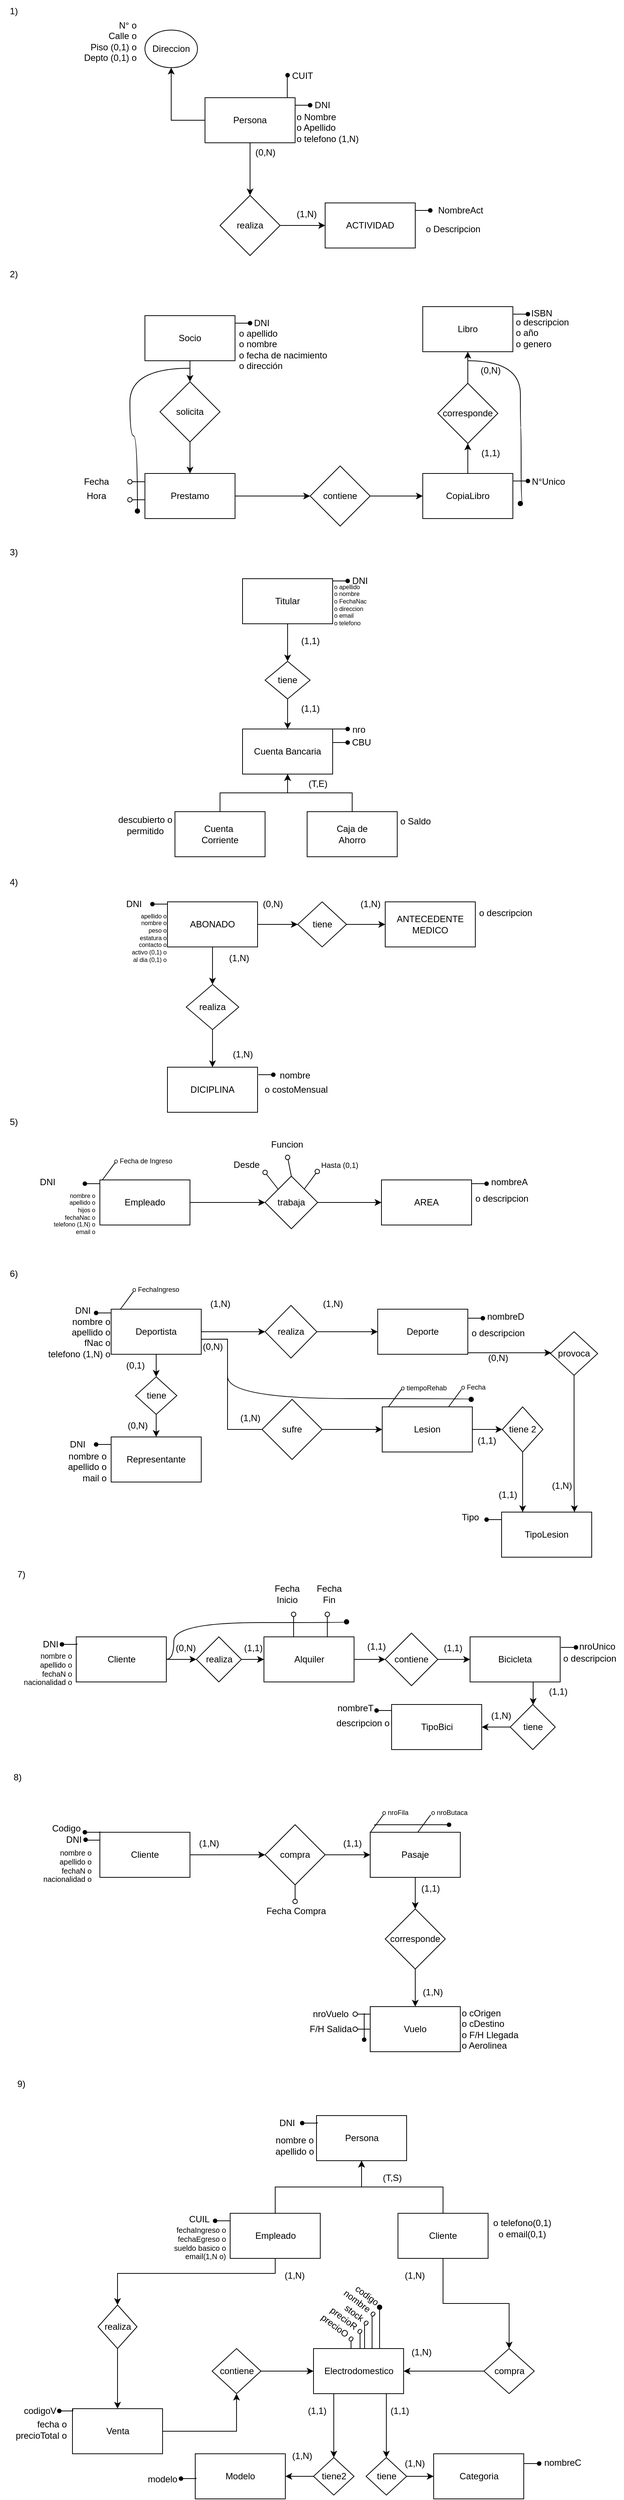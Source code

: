 <mxfile version="24.7.17">
  <diagram name="Página-1" id="OD264pzFlNgpZZJVpMF4">
    <mxGraphModel dx="1753" dy="560" grid="1" gridSize="10" guides="1" tooltips="1" connect="1" arrows="1" fold="1" page="1" pageScale="1" pageWidth="827" pageHeight="1169" math="0" shadow="0">
      <root>
        <mxCell id="0" />
        <mxCell id="1" parent="0" />
        <mxCell id="HLc6Yr_1AgkuGrb5tbOO-11" style="edgeStyle=orthogonalEdgeStyle;rounded=0;orthogonalLoop=1;jettySize=auto;html=1;" edge="1" parent="1" source="HLc6Yr_1AgkuGrb5tbOO-2" target="HLc6Yr_1AgkuGrb5tbOO-9">
          <mxGeometry relative="1" as="geometry" />
        </mxCell>
        <mxCell id="HLc6Yr_1AgkuGrb5tbOO-13" value="" style="edgeStyle=orthogonalEdgeStyle;rounded=0;orthogonalLoop=1;jettySize=auto;html=1;" edge="1" parent="1" source="HLc6Yr_1AgkuGrb5tbOO-2" target="HLc6Yr_1AgkuGrb5tbOO-12">
          <mxGeometry relative="1" as="geometry" />
        </mxCell>
        <mxCell id="HLc6Yr_1AgkuGrb5tbOO-2" value="Persona" style="rounded=0;whiteSpace=wrap;html=1;" vertex="1" parent="1">
          <mxGeometry x="270" y="140" width="120" height="60" as="geometry" />
        </mxCell>
        <mxCell id="HLc6Yr_1AgkuGrb5tbOO-3" value="" style="shape=waypoint;sketch=0;size=6;pointerEvents=1;points=[];fillColor=none;resizable=0;rotatable=0;perimeter=centerPerimeter;snapToPoint=1;" vertex="1" parent="1">
          <mxGeometry x="400" y="140" width="20" height="20" as="geometry" />
        </mxCell>
        <mxCell id="HLc6Yr_1AgkuGrb5tbOO-4" style="edgeStyle=orthogonalEdgeStyle;rounded=0;orthogonalLoop=1;jettySize=auto;html=1;entryX=0.217;entryY=0.9;entryDx=0;entryDy=0;entryPerimeter=0;endArrow=none;endFill=0;" edge="1" target="HLc6Yr_1AgkuGrb5tbOO-3" parent="1">
          <mxGeometry relative="1" as="geometry">
            <mxPoint x="390" y="150" as="sourcePoint" />
            <Array as="points">
              <mxPoint x="400" y="150" />
              <mxPoint x="400" y="150" />
            </Array>
          </mxGeometry>
        </mxCell>
        <mxCell id="HLc6Yr_1AgkuGrb5tbOO-5" value="DNI" style="text;html=1;align=center;verticalAlign=middle;resizable=0;points=[];autosize=1;strokeColor=none;fillColor=none;" vertex="1" parent="1">
          <mxGeometry x="406" y="135" width="40" height="30" as="geometry" />
        </mxCell>
        <mxCell id="HLc6Yr_1AgkuGrb5tbOO-6" value="o Nombre&lt;div&gt;o Apellido&lt;/div&gt;&lt;div&gt;o telefono (1,N)&lt;/div&gt;" style="text;html=1;align=left;verticalAlign=middle;resizable=0;points=[];autosize=1;strokeColor=none;fillColor=none;" vertex="1" parent="1">
          <mxGeometry x="390" y="150" width="110" height="60" as="geometry" />
        </mxCell>
        <mxCell id="HLc6Yr_1AgkuGrb5tbOO-7" value="            CUIT" style="shape=waypoint;sketch=0;size=6;pointerEvents=1;points=[];fillColor=none;resizable=0;rotatable=0;perimeter=centerPerimeter;snapToPoint=1;" vertex="1" parent="1">
          <mxGeometry x="370" y="100" width="20" height="20" as="geometry" />
        </mxCell>
        <mxCell id="HLc6Yr_1AgkuGrb5tbOO-8" style="edgeStyle=orthogonalEdgeStyle;rounded=0;orthogonalLoop=1;jettySize=auto;html=1;entryX=0.217;entryY=0.9;entryDx=0;entryDy=0;entryPerimeter=0;endArrow=none;endFill=0;exitX=0.913;exitY=0.001;exitDx=0;exitDy=0;exitPerimeter=0;" edge="1" target="HLc6Yr_1AgkuGrb5tbOO-7" parent="1" source="HLc6Yr_1AgkuGrb5tbOO-2">
          <mxGeometry relative="1" as="geometry">
            <mxPoint x="360" y="110" as="sourcePoint" />
            <Array as="points">
              <mxPoint x="380" y="110" />
            </Array>
          </mxGeometry>
        </mxCell>
        <mxCell id="HLc6Yr_1AgkuGrb5tbOO-9" value="Direccion" style="ellipse;whiteSpace=wrap;html=1;" vertex="1" parent="1">
          <mxGeometry x="190" y="50" width="70" height="50" as="geometry" />
        </mxCell>
        <mxCell id="HLc6Yr_1AgkuGrb5tbOO-10" value="N° o&lt;div&gt;Calle o&lt;/div&gt;&lt;div&gt;Piso (0,1) o&lt;/div&gt;&lt;div&gt;Depto (0,1) o&lt;/div&gt;" style="text;html=1;align=right;verticalAlign=middle;resizable=0;points=[];autosize=1;strokeColor=none;fillColor=none;" vertex="1" parent="1">
          <mxGeometry x="90" y="30" width="90" height="70" as="geometry" />
        </mxCell>
        <mxCell id="HLc6Yr_1AgkuGrb5tbOO-15" value="" style="edgeStyle=orthogonalEdgeStyle;rounded=0;orthogonalLoop=1;jettySize=auto;html=1;" edge="1" parent="1" source="HLc6Yr_1AgkuGrb5tbOO-12" target="HLc6Yr_1AgkuGrb5tbOO-14">
          <mxGeometry relative="1" as="geometry" />
        </mxCell>
        <mxCell id="HLc6Yr_1AgkuGrb5tbOO-12" value="realiza" style="rhombus;whiteSpace=wrap;html=1;rounded=0;" vertex="1" parent="1">
          <mxGeometry x="290" y="270" width="80" height="80" as="geometry" />
        </mxCell>
        <mxCell id="HLc6Yr_1AgkuGrb5tbOO-14" value="ACTIVIDAD" style="whiteSpace=wrap;html=1;rounded=0;" vertex="1" parent="1">
          <mxGeometry x="430" y="280" width="120" height="60" as="geometry" />
        </mxCell>
        <mxCell id="HLc6Yr_1AgkuGrb5tbOO-16" value="" style="shape=waypoint;sketch=0;size=6;pointerEvents=1;points=[];fillColor=none;resizable=0;rotatable=0;perimeter=centerPerimeter;snapToPoint=1;" vertex="1" parent="1">
          <mxGeometry x="560" y="280" width="20" height="20" as="geometry" />
        </mxCell>
        <mxCell id="HLc6Yr_1AgkuGrb5tbOO-17" style="edgeStyle=orthogonalEdgeStyle;rounded=0;orthogonalLoop=1;jettySize=auto;html=1;entryX=0.217;entryY=0.9;entryDx=0;entryDy=0;entryPerimeter=0;endArrow=none;endFill=0;" edge="1" target="HLc6Yr_1AgkuGrb5tbOO-16" parent="1">
          <mxGeometry relative="1" as="geometry">
            <mxPoint x="550" y="290" as="sourcePoint" />
            <Array as="points">
              <mxPoint x="560" y="290" />
              <mxPoint x="560" y="290" />
            </Array>
          </mxGeometry>
        </mxCell>
        <mxCell id="HLc6Yr_1AgkuGrb5tbOO-18" value="NombreAct" style="text;html=1;align=center;verticalAlign=middle;resizable=0;points=[];autosize=1;strokeColor=none;fillColor=none;" vertex="1" parent="1">
          <mxGeometry x="570" y="275" width="80" height="30" as="geometry" />
        </mxCell>
        <mxCell id="HLc6Yr_1AgkuGrb5tbOO-19" value="o Descripcion" style="text;html=1;align=center;verticalAlign=middle;resizable=0;points=[];autosize=1;strokeColor=none;fillColor=none;" vertex="1" parent="1">
          <mxGeometry x="550" y="300" width="100" height="30" as="geometry" />
        </mxCell>
        <mxCell id="HLc6Yr_1AgkuGrb5tbOO-20" value="(0,N)" style="text;html=1;align=center;verticalAlign=middle;resizable=0;points=[];autosize=1;strokeColor=none;fillColor=none;" vertex="1" parent="1">
          <mxGeometry x="325" y="198" width="50" height="30" as="geometry" />
        </mxCell>
        <mxCell id="HLc6Yr_1AgkuGrb5tbOO-21" value="(1,N)" style="text;html=1;align=center;verticalAlign=middle;resizable=0;points=[];autosize=1;strokeColor=none;fillColor=none;" vertex="1" parent="1">
          <mxGeometry x="380" y="280" width="50" height="30" as="geometry" />
        </mxCell>
        <mxCell id="HLc6Yr_1AgkuGrb5tbOO-22" value="1)" style="text;html=1;align=center;verticalAlign=middle;resizable=0;points=[];autosize=1;strokeColor=none;fillColor=none;" vertex="1" parent="1">
          <mxGeometry y="10" width="30" height="30" as="geometry" />
        </mxCell>
        <mxCell id="HLc6Yr_1AgkuGrb5tbOO-23" value="2)" style="text;html=1;align=center;verticalAlign=middle;resizable=0;points=[];autosize=1;strokeColor=none;fillColor=none;" vertex="1" parent="1">
          <mxGeometry y="360" width="30" height="30" as="geometry" />
        </mxCell>
        <mxCell id="HLc6Yr_1AgkuGrb5tbOO-35" value="" style="edgeStyle=orthogonalEdgeStyle;rounded=0;orthogonalLoop=1;jettySize=auto;html=1;" edge="1" parent="1" source="HLc6Yr_1AgkuGrb5tbOO-24" target="HLc6Yr_1AgkuGrb5tbOO-34">
          <mxGeometry relative="1" as="geometry" />
        </mxCell>
        <mxCell id="HLc6Yr_1AgkuGrb5tbOO-56" style="edgeStyle=orthogonalEdgeStyle;rounded=0;orthogonalLoop=1;jettySize=auto;html=1;curved=1;endArrow=oval;endFill=1;" edge="1" parent="1">
          <mxGeometry relative="1" as="geometry">
            <mxPoint x="180" y="690" as="targetPoint" />
            <mxPoint x="250" y="500" as="sourcePoint" />
            <Array as="points">
              <mxPoint x="250" y="500" />
              <mxPoint x="170" y="500" />
              <mxPoint x="170" y="590" />
              <mxPoint x="180" y="590" />
            </Array>
          </mxGeometry>
        </mxCell>
        <mxCell id="HLc6Yr_1AgkuGrb5tbOO-24" value="Socio" style="rounded=0;whiteSpace=wrap;html=1;" vertex="1" parent="1">
          <mxGeometry x="190" y="430" width="120" height="60" as="geometry" />
        </mxCell>
        <mxCell id="HLc6Yr_1AgkuGrb5tbOO-57" style="edgeStyle=orthogonalEdgeStyle;rounded=0;orthogonalLoop=1;jettySize=auto;html=1;curved=1;endArrow=oval;endFill=1;" edge="1" parent="1">
          <mxGeometry relative="1" as="geometry">
            <mxPoint x="690" y="680" as="targetPoint" />
            <mxPoint x="620" y="490" as="sourcePoint" />
            <Array as="points">
              <mxPoint x="620" y="490" />
              <mxPoint x="690" y="490" />
              <mxPoint x="690" y="579" />
              <mxPoint x="691" y="579" />
              <mxPoint x="691" y="680" />
            </Array>
          </mxGeometry>
        </mxCell>
        <mxCell id="HLc6Yr_1AgkuGrb5tbOO-25" value="Libro" style="rounded=0;whiteSpace=wrap;html=1;" vertex="1" parent="1">
          <mxGeometry x="560" y="418" width="120" height="60" as="geometry" />
        </mxCell>
        <mxCell id="HLc6Yr_1AgkuGrb5tbOO-29" value="" style="edgeStyle=orthogonalEdgeStyle;rounded=0;orthogonalLoop=1;jettySize=auto;html=1;" edge="1" parent="1" source="HLc6Yr_1AgkuGrb5tbOO-26" target="HLc6Yr_1AgkuGrb5tbOO-28">
          <mxGeometry relative="1" as="geometry" />
        </mxCell>
        <mxCell id="HLc6Yr_1AgkuGrb5tbOO-26" value="CopiaLibro" style="rounded=0;whiteSpace=wrap;html=1;" vertex="1" parent="1">
          <mxGeometry x="560" y="640" width="120" height="60" as="geometry" />
        </mxCell>
        <mxCell id="HLc6Yr_1AgkuGrb5tbOO-38" value="" style="edgeStyle=orthogonalEdgeStyle;rounded=0;orthogonalLoop=1;jettySize=auto;html=1;" edge="1" parent="1" source="HLc6Yr_1AgkuGrb5tbOO-27" target="HLc6Yr_1AgkuGrb5tbOO-37">
          <mxGeometry relative="1" as="geometry" />
        </mxCell>
        <mxCell id="HLc6Yr_1AgkuGrb5tbOO-27" value="Prestamo" style="rounded=0;whiteSpace=wrap;html=1;" vertex="1" parent="1">
          <mxGeometry x="190" y="640" width="120" height="60" as="geometry" />
        </mxCell>
        <mxCell id="HLc6Yr_1AgkuGrb5tbOO-30" value="" style="edgeStyle=orthogonalEdgeStyle;rounded=0;orthogonalLoop=1;jettySize=auto;html=1;" edge="1" parent="1" source="HLc6Yr_1AgkuGrb5tbOO-28" target="HLc6Yr_1AgkuGrb5tbOO-25">
          <mxGeometry relative="1" as="geometry" />
        </mxCell>
        <mxCell id="HLc6Yr_1AgkuGrb5tbOO-28" value="corresponde" style="rhombus;whiteSpace=wrap;html=1;rounded=0;" vertex="1" parent="1">
          <mxGeometry x="580" y="520" width="80" height="80" as="geometry" />
        </mxCell>
        <mxCell id="HLc6Yr_1AgkuGrb5tbOO-32" value="(0,N)" style="text;html=1;align=center;verticalAlign=middle;resizable=0;points=[];autosize=1;strokeColor=none;fillColor=none;" vertex="1" parent="1">
          <mxGeometry x="625" y="488" width="50" height="30" as="geometry" />
        </mxCell>
        <mxCell id="HLc6Yr_1AgkuGrb5tbOO-33" value="(1,1)" style="text;html=1;align=center;verticalAlign=middle;resizable=0;points=[];autosize=1;strokeColor=none;fillColor=none;" vertex="1" parent="1">
          <mxGeometry x="625" y="598" width="50" height="30" as="geometry" />
        </mxCell>
        <mxCell id="HLc6Yr_1AgkuGrb5tbOO-36" value="" style="edgeStyle=orthogonalEdgeStyle;rounded=0;orthogonalLoop=1;jettySize=auto;html=1;" edge="1" parent="1" source="HLc6Yr_1AgkuGrb5tbOO-34" target="HLc6Yr_1AgkuGrb5tbOO-27">
          <mxGeometry relative="1" as="geometry" />
        </mxCell>
        <mxCell id="HLc6Yr_1AgkuGrb5tbOO-34" value="solicita" style="rhombus;whiteSpace=wrap;html=1;rounded=0;" vertex="1" parent="1">
          <mxGeometry x="210" y="518" width="80" height="80" as="geometry" />
        </mxCell>
        <mxCell id="HLc6Yr_1AgkuGrb5tbOO-39" value="" style="edgeStyle=orthogonalEdgeStyle;rounded=0;orthogonalLoop=1;jettySize=auto;html=1;" edge="1" parent="1" source="HLc6Yr_1AgkuGrb5tbOO-37" target="HLc6Yr_1AgkuGrb5tbOO-26">
          <mxGeometry relative="1" as="geometry" />
        </mxCell>
        <mxCell id="HLc6Yr_1AgkuGrb5tbOO-37" value="contiene" style="rhombus;whiteSpace=wrap;html=1;rounded=0;" vertex="1" parent="1">
          <mxGeometry x="410" y="630" width="80" height="80" as="geometry" />
        </mxCell>
        <mxCell id="HLc6Yr_1AgkuGrb5tbOO-40" value="&amp;nbsp; &amp;nbsp; &amp;nbsp; &amp;nbsp;DNI&amp;nbsp;&lt;div&gt;&amp;nbsp;o apellido&lt;div&gt;&amp;nbsp;o nombre&lt;div&gt;&amp;nbsp;o fecha de nacimiento&lt;div&gt;&amp;nbsp;o dirección&lt;/div&gt;&lt;/div&gt;&lt;/div&gt;&lt;/div&gt;" style="text;html=1;align=left;verticalAlign=middle;resizable=0;points=[];autosize=1;strokeColor=none;fillColor=none;" vertex="1" parent="1">
          <mxGeometry x="310" y="423" width="140" height="90" as="geometry" />
        </mxCell>
        <mxCell id="HLc6Yr_1AgkuGrb5tbOO-41" value="" style="shape=waypoint;sketch=0;size=6;pointerEvents=1;points=[];fillColor=none;resizable=0;rotatable=0;perimeter=centerPerimeter;snapToPoint=1;" vertex="1" parent="1">
          <mxGeometry x="320" y="430" width="20" height="20" as="geometry" />
        </mxCell>
        <mxCell id="HLc6Yr_1AgkuGrb5tbOO-42" style="edgeStyle=orthogonalEdgeStyle;rounded=0;orthogonalLoop=1;jettySize=auto;html=1;entryX=0.217;entryY=0.9;entryDx=0;entryDy=0;entryPerimeter=0;endArrow=none;endFill=0;" edge="1" target="HLc6Yr_1AgkuGrb5tbOO-41" parent="1">
          <mxGeometry relative="1" as="geometry">
            <mxPoint x="310" y="440" as="sourcePoint" />
            <Array as="points">
              <mxPoint x="320" y="440" />
              <mxPoint x="320" y="440" />
            </Array>
          </mxGeometry>
        </mxCell>
        <mxCell id="HLc6Yr_1AgkuGrb5tbOO-43" value="" style="shape=waypoint;sketch=0;size=6;pointerEvents=1;points=[];fillColor=none;resizable=0;rotatable=0;perimeter=centerPerimeter;snapToPoint=1;" vertex="1" parent="1">
          <mxGeometry x="690" y="640" width="20" height="20" as="geometry" />
        </mxCell>
        <mxCell id="HLc6Yr_1AgkuGrb5tbOO-44" style="edgeStyle=orthogonalEdgeStyle;rounded=0;orthogonalLoop=1;jettySize=auto;html=1;entryX=0.217;entryY=0.9;entryDx=0;entryDy=0;entryPerimeter=0;endArrow=none;endFill=0;" edge="1" target="HLc6Yr_1AgkuGrb5tbOO-43" parent="1">
          <mxGeometry relative="1" as="geometry">
            <mxPoint x="680" y="650" as="sourcePoint" />
            <Array as="points">
              <mxPoint x="690" y="650" />
              <mxPoint x="690" y="650" />
            </Array>
          </mxGeometry>
        </mxCell>
        <mxCell id="HLc6Yr_1AgkuGrb5tbOO-45" value="N°Unico" style="text;html=1;align=center;verticalAlign=middle;resizable=0;points=[];autosize=1;strokeColor=none;fillColor=none;" vertex="1" parent="1">
          <mxGeometry x="692" y="636" width="70" height="30" as="geometry" />
        </mxCell>
        <mxCell id="HLc6Yr_1AgkuGrb5tbOO-46" value="Fecha" style="text;html=1;align=center;verticalAlign=middle;resizable=0;points=[];autosize=1;strokeColor=none;fillColor=none;" vertex="1" parent="1">
          <mxGeometry x="95" y="636" width="60" height="30" as="geometry" />
        </mxCell>
        <mxCell id="HLc6Yr_1AgkuGrb5tbOO-47" value="" style="shape=waypoint;sketch=0;size=6;pointerEvents=1;points=[];fillColor=none;resizable=0;rotatable=0;perimeter=centerPerimeter;snapToPoint=1;" vertex="1" parent="1">
          <mxGeometry x="690" y="418" width="20" height="20" as="geometry" />
        </mxCell>
        <mxCell id="HLc6Yr_1AgkuGrb5tbOO-48" style="edgeStyle=orthogonalEdgeStyle;rounded=0;orthogonalLoop=1;jettySize=auto;html=1;entryX=0.217;entryY=0.9;entryDx=0;entryDy=0;entryPerimeter=0;endArrow=none;endFill=0;" edge="1" target="HLc6Yr_1AgkuGrb5tbOO-47" parent="1">
          <mxGeometry relative="1" as="geometry">
            <mxPoint x="680" y="428" as="sourcePoint" />
            <Array as="points">
              <mxPoint x="690" y="428" />
              <mxPoint x="690" y="428" />
            </Array>
          </mxGeometry>
        </mxCell>
        <mxCell id="HLc6Yr_1AgkuGrb5tbOO-49" value="ISBN" style="text;html=1;align=center;verticalAlign=middle;resizable=0;points=[];autosize=1;strokeColor=none;fillColor=none;" vertex="1" parent="1">
          <mxGeometry x="693" y="412" width="50" height="30" as="geometry" />
        </mxCell>
        <mxCell id="HLc6Yr_1AgkuGrb5tbOO-50" value="o descripcion&lt;div&gt;o año&lt;/div&gt;&lt;div&gt;o genero&lt;/div&gt;" style="text;html=1;align=left;verticalAlign=middle;resizable=0;points=[];autosize=1;strokeColor=none;fillColor=none;" vertex="1" parent="1">
          <mxGeometry x="682" y="423" width="90" height="60" as="geometry" />
        </mxCell>
        <mxCell id="HLc6Yr_1AgkuGrb5tbOO-52" style="edgeStyle=orthogonalEdgeStyle;rounded=0;orthogonalLoop=1;jettySize=auto;html=1;entryX=0;entryY=0.323;entryDx=0;entryDy=0;entryPerimeter=0;endArrow=none;endFill=0;startArrow=oval;startFill=0;" edge="1" parent="1">
          <mxGeometry relative="1" as="geometry">
            <mxPoint x="190" y="650" as="targetPoint" />
            <mxPoint x="170" y="651" as="sourcePoint" />
          </mxGeometry>
        </mxCell>
        <mxCell id="HLc6Yr_1AgkuGrb5tbOO-53" value="Hora" style="text;html=1;align=center;verticalAlign=middle;resizable=0;points=[];autosize=1;strokeColor=none;fillColor=none;" vertex="1" parent="1">
          <mxGeometry x="100" y="655" width="50" height="30" as="geometry" />
        </mxCell>
        <mxCell id="HLc6Yr_1AgkuGrb5tbOO-55" style="edgeStyle=orthogonalEdgeStyle;rounded=0;orthogonalLoop=1;jettySize=auto;html=1;entryX=0;entryY=0.323;entryDx=0;entryDy=0;entryPerimeter=0;endArrow=none;endFill=0;startArrow=oval;startFill=0;" edge="1" parent="1">
          <mxGeometry relative="1" as="geometry">
            <mxPoint x="190" y="674" as="targetPoint" />
            <mxPoint x="170" y="675" as="sourcePoint" />
          </mxGeometry>
        </mxCell>
        <mxCell id="HLc6Yr_1AgkuGrb5tbOO-58" value="3)" style="text;html=1;align=center;verticalAlign=middle;resizable=0;points=[];autosize=1;strokeColor=none;fillColor=none;" vertex="1" parent="1">
          <mxGeometry y="730" width="30" height="30" as="geometry" />
        </mxCell>
        <mxCell id="HLc6Yr_1AgkuGrb5tbOO-59" value="Cuenta Bancaria" style="whiteSpace=wrap;html=1;" vertex="1" parent="1">
          <mxGeometry x="320" y="980" width="120" height="60" as="geometry" />
        </mxCell>
        <mxCell id="HLc6Yr_1AgkuGrb5tbOO-60" value="" style="shape=waypoint;sketch=0;size=6;pointerEvents=1;points=[];fillColor=none;resizable=0;rotatable=0;perimeter=centerPerimeter;snapToPoint=1;" vertex="1" parent="1">
          <mxGeometry x="450" y="988" width="20" height="20" as="geometry" />
        </mxCell>
        <mxCell id="HLc6Yr_1AgkuGrb5tbOO-61" style="edgeStyle=orthogonalEdgeStyle;rounded=0;orthogonalLoop=1;jettySize=auto;html=1;entryX=0.217;entryY=0.9;entryDx=0;entryDy=0;entryPerimeter=0;endArrow=none;endFill=0;" edge="1" target="HLc6Yr_1AgkuGrb5tbOO-60" parent="1">
          <mxGeometry relative="1" as="geometry">
            <mxPoint x="440" y="998" as="sourcePoint" />
            <Array as="points">
              <mxPoint x="450" y="998" />
              <mxPoint x="450" y="998" />
            </Array>
          </mxGeometry>
        </mxCell>
        <mxCell id="HLc6Yr_1AgkuGrb5tbOO-62" value="CBU" style="text;html=1;align=center;verticalAlign=middle;resizable=0;points=[];autosize=1;strokeColor=none;fillColor=none;" vertex="1" parent="1">
          <mxGeometry x="453" y="983" width="50" height="30" as="geometry" />
        </mxCell>
        <mxCell id="HLc6Yr_1AgkuGrb5tbOO-78" value="" style="edgeStyle=orthogonalEdgeStyle;rounded=0;orthogonalLoop=1;jettySize=auto;html=1;" edge="1" parent="1" source="HLc6Yr_1AgkuGrb5tbOO-63" target="HLc6Yr_1AgkuGrb5tbOO-77">
          <mxGeometry relative="1" as="geometry" />
        </mxCell>
        <mxCell id="HLc6Yr_1AgkuGrb5tbOO-63" value="Titular" style="whiteSpace=wrap;html=1;" vertex="1" parent="1">
          <mxGeometry x="320" y="780" width="120" height="60" as="geometry" />
        </mxCell>
        <mxCell id="HLc6Yr_1AgkuGrb5tbOO-64" value="" style="shape=waypoint;sketch=0;size=6;pointerEvents=1;points=[];fillColor=none;resizable=0;rotatable=0;perimeter=centerPerimeter;snapToPoint=1;" vertex="1" parent="1">
          <mxGeometry x="450" y="773" width="20" height="20" as="geometry" />
        </mxCell>
        <mxCell id="HLc6Yr_1AgkuGrb5tbOO-65" style="edgeStyle=orthogonalEdgeStyle;rounded=0;orthogonalLoop=1;jettySize=auto;html=1;entryX=0.217;entryY=0.9;entryDx=0;entryDy=0;entryPerimeter=0;endArrow=none;endFill=0;" edge="1" target="HLc6Yr_1AgkuGrb5tbOO-64" parent="1">
          <mxGeometry relative="1" as="geometry">
            <mxPoint x="440" y="783" as="sourcePoint" />
            <Array as="points">
              <mxPoint x="450" y="783" />
              <mxPoint x="450" y="783" />
            </Array>
          </mxGeometry>
        </mxCell>
        <mxCell id="HLc6Yr_1AgkuGrb5tbOO-66" value="DNI" style="text;html=1;align=center;verticalAlign=middle;resizable=0;points=[];autosize=1;strokeColor=none;fillColor=none;" vertex="1" parent="1">
          <mxGeometry x="456" y="768" width="40" height="30" as="geometry" />
        </mxCell>
        <mxCell id="HLc6Yr_1AgkuGrb5tbOO-67" value="&lt;h6&gt;&lt;span style=&quot;font-weight: normal;&quot;&gt;o apellido&lt;br&gt;o nombre&lt;br&gt;o FechaNac&lt;br&gt;o direccion&lt;br&gt;o email&lt;br&gt;o telefono&lt;/span&gt;&lt;/h6&gt;" style="text;html=1;align=left;verticalAlign=middle;resizable=0;points=[];autosize=1;strokeColor=none;fillColor=none;" vertex="1" parent="1">
          <mxGeometry x="440" y="760" width="70" height="110" as="geometry" />
        </mxCell>
        <mxCell id="HLc6Yr_1AgkuGrb5tbOO-71" style="edgeStyle=orthogonalEdgeStyle;rounded=0;orthogonalLoop=1;jettySize=auto;html=1;" edge="1" parent="1" source="HLc6Yr_1AgkuGrb5tbOO-68" target="HLc6Yr_1AgkuGrb5tbOO-59">
          <mxGeometry relative="1" as="geometry" />
        </mxCell>
        <mxCell id="HLc6Yr_1AgkuGrb5tbOO-68" value="Cuenta&amp;nbsp;&lt;div&gt;Corriente&lt;/div&gt;" style="whiteSpace=wrap;html=1;" vertex="1" parent="1">
          <mxGeometry x="230" y="1090" width="120" height="60" as="geometry" />
        </mxCell>
        <mxCell id="HLc6Yr_1AgkuGrb5tbOO-72" style="edgeStyle=orthogonalEdgeStyle;rounded=0;orthogonalLoop=1;jettySize=auto;html=1;" edge="1" parent="1" source="HLc6Yr_1AgkuGrb5tbOO-70" target="HLc6Yr_1AgkuGrb5tbOO-59">
          <mxGeometry relative="1" as="geometry" />
        </mxCell>
        <mxCell id="HLc6Yr_1AgkuGrb5tbOO-70" value="Caja de&lt;div&gt;Ahorro&lt;/div&gt;" style="whiteSpace=wrap;html=1;" vertex="1" parent="1">
          <mxGeometry x="406" y="1090" width="120" height="60" as="geometry" />
        </mxCell>
        <mxCell id="HLc6Yr_1AgkuGrb5tbOO-73" value="(T,E)" style="text;html=1;align=center;verticalAlign=middle;resizable=0;points=[];autosize=1;strokeColor=none;fillColor=none;" vertex="1" parent="1">
          <mxGeometry x="395" y="1038" width="50" height="30" as="geometry" />
        </mxCell>
        <mxCell id="HLc6Yr_1AgkuGrb5tbOO-74" value="o Saldo" style="text;html=1;align=center;verticalAlign=middle;resizable=0;points=[];autosize=1;strokeColor=none;fillColor=none;" vertex="1" parent="1">
          <mxGeometry x="520" y="1088" width="60" height="30" as="geometry" />
        </mxCell>
        <mxCell id="HLc6Yr_1AgkuGrb5tbOO-75" value="descubierto o&lt;div&gt;permitido&lt;/div&gt;" style="text;html=1;align=center;verticalAlign=middle;resizable=0;points=[];autosize=1;strokeColor=none;fillColor=none;" vertex="1" parent="1">
          <mxGeometry x="140" y="1088" width="100" height="40" as="geometry" />
        </mxCell>
        <mxCell id="HLc6Yr_1AgkuGrb5tbOO-80" style="edgeStyle=orthogonalEdgeStyle;rounded=0;orthogonalLoop=1;jettySize=auto;html=1;" edge="1" parent="1" source="HLc6Yr_1AgkuGrb5tbOO-77" target="HLc6Yr_1AgkuGrb5tbOO-59">
          <mxGeometry relative="1" as="geometry" />
        </mxCell>
        <mxCell id="HLc6Yr_1AgkuGrb5tbOO-77" value="tiene" style="rhombus;whiteSpace=wrap;html=1;" vertex="1" parent="1">
          <mxGeometry x="350" y="890" width="60" height="50" as="geometry" />
        </mxCell>
        <mxCell id="HLc6Yr_1AgkuGrb5tbOO-82" value="         nro" style="shape=waypoint;sketch=0;size=6;pointerEvents=1;points=[];fillColor=none;resizable=0;rotatable=0;perimeter=centerPerimeter;snapToPoint=1;" vertex="1" parent="1">
          <mxGeometry x="450" y="970" width="20" height="20" as="geometry" />
        </mxCell>
        <mxCell id="HLc6Yr_1AgkuGrb5tbOO-83" style="edgeStyle=orthogonalEdgeStyle;rounded=0;orthogonalLoop=1;jettySize=auto;html=1;entryX=0.217;entryY=0.9;entryDx=0;entryDy=0;entryPerimeter=0;endArrow=none;endFill=0;" edge="1" target="HLc6Yr_1AgkuGrb5tbOO-82" parent="1">
          <mxGeometry relative="1" as="geometry">
            <mxPoint x="440" y="980" as="sourcePoint" />
            <Array as="points">
              <mxPoint x="450" y="980" />
              <mxPoint x="450" y="980" />
            </Array>
          </mxGeometry>
        </mxCell>
        <mxCell id="HLc6Yr_1AgkuGrb5tbOO-84" value="(1,1)" style="text;html=1;align=center;verticalAlign=middle;resizable=0;points=[];autosize=1;strokeColor=none;fillColor=none;" vertex="1" parent="1">
          <mxGeometry x="385" y="848" width="50" height="30" as="geometry" />
        </mxCell>
        <mxCell id="HLc6Yr_1AgkuGrb5tbOO-85" value="(1,1)" style="text;html=1;align=center;verticalAlign=middle;resizable=0;points=[];autosize=1;strokeColor=none;fillColor=none;" vertex="1" parent="1">
          <mxGeometry x="385" y="938" width="50" height="30" as="geometry" />
        </mxCell>
        <mxCell id="HLc6Yr_1AgkuGrb5tbOO-86" value="4)" style="text;html=1;align=center;verticalAlign=middle;resizable=0;points=[];autosize=1;strokeColor=none;fillColor=none;" vertex="1" parent="1">
          <mxGeometry y="1169" width="30" height="30" as="geometry" />
        </mxCell>
        <mxCell id="HLc6Yr_1AgkuGrb5tbOO-92" value="" style="edgeStyle=orthogonalEdgeStyle;rounded=0;orthogonalLoop=1;jettySize=auto;html=1;" edge="1" parent="1" source="HLc6Yr_1AgkuGrb5tbOO-87" target="HLc6Yr_1AgkuGrb5tbOO-91">
          <mxGeometry relative="1" as="geometry" />
        </mxCell>
        <mxCell id="HLc6Yr_1AgkuGrb5tbOO-95" value="" style="edgeStyle=orthogonalEdgeStyle;rounded=0;orthogonalLoop=1;jettySize=auto;html=1;" edge="1" parent="1" source="HLc6Yr_1AgkuGrb5tbOO-87" target="HLc6Yr_1AgkuGrb5tbOO-94">
          <mxGeometry relative="1" as="geometry" />
        </mxCell>
        <mxCell id="HLc6Yr_1AgkuGrb5tbOO-87" value="ABONADO" style="whiteSpace=wrap;html=1;" vertex="1" parent="1">
          <mxGeometry x="220" y="1210" width="120" height="60" as="geometry" />
        </mxCell>
        <mxCell id="HLc6Yr_1AgkuGrb5tbOO-89" value="DICIPLINA" style="whiteSpace=wrap;html=1;" vertex="1" parent="1">
          <mxGeometry x="220" y="1430" width="120" height="60" as="geometry" />
        </mxCell>
        <mxCell id="HLc6Yr_1AgkuGrb5tbOO-90" value="ANTECEDENTE&lt;br&gt;MEDICO" style="whiteSpace=wrap;html=1;" vertex="1" parent="1">
          <mxGeometry x="510" y="1210" width="120" height="60" as="geometry" />
        </mxCell>
        <mxCell id="HLc6Yr_1AgkuGrb5tbOO-93" value="" style="edgeStyle=orthogonalEdgeStyle;rounded=0;orthogonalLoop=1;jettySize=auto;html=1;" edge="1" parent="1" source="HLc6Yr_1AgkuGrb5tbOO-91" target="HLc6Yr_1AgkuGrb5tbOO-89">
          <mxGeometry relative="1" as="geometry" />
        </mxCell>
        <mxCell id="HLc6Yr_1AgkuGrb5tbOO-91" value="realiza" style="rhombus;whiteSpace=wrap;html=1;" vertex="1" parent="1">
          <mxGeometry x="245" y="1320" width="70" height="60" as="geometry" />
        </mxCell>
        <mxCell id="HLc6Yr_1AgkuGrb5tbOO-96" value="" style="edgeStyle=orthogonalEdgeStyle;rounded=0;orthogonalLoop=1;jettySize=auto;html=1;" edge="1" parent="1" source="HLc6Yr_1AgkuGrb5tbOO-94" target="HLc6Yr_1AgkuGrb5tbOO-90">
          <mxGeometry relative="1" as="geometry" />
        </mxCell>
        <mxCell id="HLc6Yr_1AgkuGrb5tbOO-94" value="tiene" style="rhombus;whiteSpace=wrap;html=1;" vertex="1" parent="1">
          <mxGeometry x="393.5" y="1210" width="65" height="60" as="geometry" />
        </mxCell>
        <mxCell id="HLc6Yr_1AgkuGrb5tbOO-97" value="     nombre" style="shape=waypoint;sketch=0;size=6;pointerEvents=1;points=[];fillColor=none;resizable=0;rotatable=0;perimeter=centerPerimeter;snapToPoint=1;align=left;" vertex="1" parent="1">
          <mxGeometry x="351" y="1430" width="20" height="20" as="geometry" />
        </mxCell>
        <mxCell id="HLc6Yr_1AgkuGrb5tbOO-98" style="edgeStyle=orthogonalEdgeStyle;rounded=0;orthogonalLoop=1;jettySize=auto;html=1;entryX=0.217;entryY=0.9;entryDx=0;entryDy=0;entryPerimeter=0;endArrow=none;endFill=0;" edge="1" target="HLc6Yr_1AgkuGrb5tbOO-97" parent="1">
          <mxGeometry relative="1" as="geometry">
            <mxPoint x="341" y="1440" as="sourcePoint" />
            <Array as="points">
              <mxPoint x="351" y="1440" />
              <mxPoint x="351" y="1440" />
            </Array>
          </mxGeometry>
        </mxCell>
        <mxCell id="HLc6Yr_1AgkuGrb5tbOO-99" value="o costoMensual" style="text;html=1;align=center;verticalAlign=middle;resizable=0;points=[];autosize=1;strokeColor=none;fillColor=none;" vertex="1" parent="1">
          <mxGeometry x="336" y="1445" width="110" height="30" as="geometry" />
        </mxCell>
        <mxCell id="HLc6Yr_1AgkuGrb5tbOO-100" value="(0,N)" style="text;html=1;align=center;verticalAlign=middle;resizable=0;points=[];autosize=1;strokeColor=none;fillColor=none;" vertex="1" parent="1">
          <mxGeometry x="335" y="1198" width="50" height="30" as="geometry" />
        </mxCell>
        <mxCell id="HLc6Yr_1AgkuGrb5tbOO-101" value="(1,N)" style="text;html=1;align=center;verticalAlign=middle;resizable=0;points=[];autosize=1;strokeColor=none;fillColor=none;" vertex="1" parent="1">
          <mxGeometry x="465" y="1198" width="50" height="30" as="geometry" />
        </mxCell>
        <mxCell id="HLc6Yr_1AgkuGrb5tbOO-102" value="o descripcion" style="text;html=1;align=center;verticalAlign=middle;resizable=0;points=[];autosize=1;strokeColor=none;fillColor=none;" vertex="1" parent="1">
          <mxGeometry x="625" y="1210" width="90" height="30" as="geometry" />
        </mxCell>
        <mxCell id="HLc6Yr_1AgkuGrb5tbOO-103" value="" style="shape=waypoint;sketch=0;size=6;pointerEvents=1;points=[];fillColor=none;resizable=0;rotatable=0;perimeter=centerPerimeter;snapToPoint=1;" vertex="1" parent="1">
          <mxGeometry x="190" y="1203" width="20" height="20" as="geometry" />
        </mxCell>
        <mxCell id="HLc6Yr_1AgkuGrb5tbOO-104" style="edgeStyle=orthogonalEdgeStyle;rounded=0;orthogonalLoop=1;jettySize=auto;html=1;entryX=0;entryY=0.323;entryDx=0;entryDy=0;entryPerimeter=0;endArrow=none;endFill=0;" edge="1" source="HLc6Yr_1AgkuGrb5tbOO-103" parent="1">
          <mxGeometry relative="1" as="geometry">
            <mxPoint x="220" y="1212" as="targetPoint" />
          </mxGeometry>
        </mxCell>
        <mxCell id="HLc6Yr_1AgkuGrb5tbOO-105" value="DNI" style="text;html=1;align=center;verticalAlign=middle;resizable=0;points=[];autosize=1;strokeColor=none;fillColor=none;" vertex="1" parent="1">
          <mxGeometry x="155" y="1198" width="40" height="30" as="geometry" />
        </mxCell>
        <mxCell id="HLc6Yr_1AgkuGrb5tbOO-106" value="&lt;h6&gt;&lt;span style=&quot;font-weight: normal;&quot;&gt;apellido o&lt;br&gt;nombre o&lt;br&gt;peso o&lt;br&gt;estatura o&lt;br&gt;contacto o&lt;br&gt;activo (0,1) o&lt;br&gt;al dia (0,1) o&lt;/span&gt;&lt;/h6&gt;" style="text;html=1;align=right;verticalAlign=middle;resizable=0;points=[];autosize=1;strokeColor=none;fillColor=none;" vertex="1" parent="1">
          <mxGeometry x="150" y="1198" width="70" height="120" as="geometry" />
        </mxCell>
        <mxCell id="HLc6Yr_1AgkuGrb5tbOO-107" value="(1,N)" style="text;html=1;align=center;verticalAlign=middle;resizable=0;points=[];autosize=1;strokeColor=none;fillColor=none;" vertex="1" parent="1">
          <mxGeometry x="290" y="1270" width="50" height="30" as="geometry" />
        </mxCell>
        <mxCell id="HLc6Yr_1AgkuGrb5tbOO-108" value="(1,N)" style="text;html=1;align=center;verticalAlign=middle;resizable=0;points=[];autosize=1;strokeColor=none;fillColor=none;" vertex="1" parent="1">
          <mxGeometry x="295" y="1398" width="50" height="30" as="geometry" />
        </mxCell>
        <mxCell id="HLc6Yr_1AgkuGrb5tbOO-109" value="5)" style="text;html=1;align=center;verticalAlign=middle;resizable=0;points=[];autosize=1;strokeColor=none;fillColor=none;" vertex="1" parent="1">
          <mxGeometry y="1488" width="30" height="30" as="geometry" />
        </mxCell>
        <mxCell id="HLc6Yr_1AgkuGrb5tbOO-114" value="" style="edgeStyle=orthogonalEdgeStyle;rounded=0;orthogonalLoop=1;jettySize=auto;html=1;" edge="1" parent="1" source="HLc6Yr_1AgkuGrb5tbOO-111" target="HLc6Yr_1AgkuGrb5tbOO-113">
          <mxGeometry relative="1" as="geometry" />
        </mxCell>
        <mxCell id="HLc6Yr_1AgkuGrb5tbOO-111" value="Empleado" style="whiteSpace=wrap;html=1;" vertex="1" parent="1">
          <mxGeometry x="130" y="1580" width="120" height="60" as="geometry" />
        </mxCell>
        <mxCell id="HLc6Yr_1AgkuGrb5tbOO-112" value="AREA" style="whiteSpace=wrap;html=1;" vertex="1" parent="1">
          <mxGeometry x="505" y="1580" width="120" height="60" as="geometry" />
        </mxCell>
        <mxCell id="HLc6Yr_1AgkuGrb5tbOO-115" value="" style="edgeStyle=orthogonalEdgeStyle;rounded=0;orthogonalLoop=1;jettySize=auto;html=1;" edge="1" parent="1" source="HLc6Yr_1AgkuGrb5tbOO-113" target="HLc6Yr_1AgkuGrb5tbOO-112">
          <mxGeometry relative="1" as="geometry" />
        </mxCell>
        <mxCell id="HLc6Yr_1AgkuGrb5tbOO-113" value="trabaja" style="rhombus;whiteSpace=wrap;html=1;" vertex="1" parent="1">
          <mxGeometry x="350" y="1575" width="70" height="70" as="geometry" />
        </mxCell>
        <mxCell id="HLc6Yr_1AgkuGrb5tbOO-116" value="" style="shape=waypoint;sketch=0;size=6;pointerEvents=1;points=[];fillColor=none;resizable=0;rotatable=0;perimeter=centerPerimeter;snapToPoint=1;" vertex="1" parent="1">
          <mxGeometry x="100" y="1575" width="20" height="20" as="geometry" />
        </mxCell>
        <mxCell id="HLc6Yr_1AgkuGrb5tbOO-117" style="edgeStyle=orthogonalEdgeStyle;rounded=0;orthogonalLoop=1;jettySize=auto;html=1;entryX=0;entryY=0.323;entryDx=0;entryDy=0;entryPerimeter=0;endArrow=none;endFill=0;" edge="1" source="HLc6Yr_1AgkuGrb5tbOO-116" parent="1">
          <mxGeometry relative="1" as="geometry">
            <mxPoint x="130" y="1584" as="targetPoint" />
          </mxGeometry>
        </mxCell>
        <mxCell id="HLc6Yr_1AgkuGrb5tbOO-118" value="DNI" style="text;html=1;align=center;verticalAlign=middle;resizable=0;points=[];autosize=1;strokeColor=none;fillColor=none;" vertex="1" parent="1">
          <mxGeometry x="40" y="1568" width="40" height="30" as="geometry" />
        </mxCell>
        <mxCell id="HLc6Yr_1AgkuGrb5tbOO-119" value="&lt;h6&gt;&lt;span style=&quot;font-weight: normal;&quot;&gt;nombre o&lt;br&gt;apellido o&lt;br&gt;hijos o&lt;br&gt;fechaNac o&lt;br&gt;telefono (1,N) o&lt;br&gt;email o&lt;/span&gt;&lt;/h6&gt;" style="text;html=1;align=right;verticalAlign=middle;resizable=0;points=[];autosize=1;strokeColor=none;fillColor=none;" vertex="1" parent="1">
          <mxGeometry x="45" y="1570" width="80" height="110" as="geometry" />
        </mxCell>
        <mxCell id="HLc6Yr_1AgkuGrb5tbOO-121" value="&lt;font size=&quot;1&quot;&gt;Hasta (0,1)&lt;/font&gt;" style="text;html=1;align=center;verticalAlign=middle;resizable=0;points=[];autosize=1;strokeColor=none;fillColor=none;" vertex="1" parent="1">
          <mxGeometry x="414.0" y="1545" width="70" height="30" as="geometry" />
        </mxCell>
        <mxCell id="HLc6Yr_1AgkuGrb5tbOO-122" value="" style="endArrow=oval;html=1;rounded=0;exitX=0.639;exitY=0.008;exitDx=0;exitDy=0;exitPerimeter=0;endFill=0;" edge="1" parent="1">
          <mxGeometry width="50" height="50" relative="1" as="geometry">
            <mxPoint x="402.32" y="1592" as="sourcePoint" />
            <mxPoint x="419.527" y="1568.78" as="targetPoint" />
          </mxGeometry>
        </mxCell>
        <mxCell id="HLc6Yr_1AgkuGrb5tbOO-123" value="" style="endArrow=oval;html=1;rounded=0;exitX=0;exitY=0;exitDx=0;exitDy=0;startArrow=none;startFill=0;endFill=0;" edge="1" parent="1" source="HLc6Yr_1AgkuGrb5tbOO-113">
          <mxGeometry width="50" height="50" relative="1" as="geometry">
            <mxPoint x="345.0" y="1580" as="sourcePoint" />
            <mxPoint x="350" y="1570" as="targetPoint" />
          </mxGeometry>
        </mxCell>
        <mxCell id="HLc6Yr_1AgkuGrb5tbOO-124" value="Desde" style="text;html=1;align=center;verticalAlign=middle;resizable=0;points=[];autosize=1;strokeColor=none;fillColor=none;" vertex="1" parent="1">
          <mxGeometry x="295" y="1545" width="60" height="30" as="geometry" />
        </mxCell>
        <mxCell id="HLc6Yr_1AgkuGrb5tbOO-125" value="" style="shape=waypoint;sketch=0;size=6;pointerEvents=1;points=[];fillColor=none;resizable=0;rotatable=0;perimeter=centerPerimeter;snapToPoint=1;" vertex="1" parent="1">
          <mxGeometry x="635" y="1575" width="20" height="20" as="geometry" />
        </mxCell>
        <mxCell id="HLc6Yr_1AgkuGrb5tbOO-126" style="edgeStyle=orthogonalEdgeStyle;rounded=0;orthogonalLoop=1;jettySize=auto;html=1;entryX=0.217;entryY=0.9;entryDx=0;entryDy=0;entryPerimeter=0;endArrow=none;endFill=0;" edge="1" target="HLc6Yr_1AgkuGrb5tbOO-125" parent="1">
          <mxGeometry relative="1" as="geometry">
            <mxPoint x="625" y="1585" as="sourcePoint" />
            <Array as="points">
              <mxPoint x="635" y="1585" />
              <mxPoint x="635" y="1585" />
            </Array>
          </mxGeometry>
        </mxCell>
        <mxCell id="HLc6Yr_1AgkuGrb5tbOO-127" value="nombreA" style="text;html=1;align=center;verticalAlign=middle;resizable=0;points=[];autosize=1;strokeColor=none;fillColor=none;" vertex="1" parent="1">
          <mxGeometry x="640" y="1568" width="70" height="30" as="geometry" />
        </mxCell>
        <mxCell id="HLc6Yr_1AgkuGrb5tbOO-128" value="o descripcion" style="text;html=1;align=center;verticalAlign=middle;resizable=0;points=[];autosize=1;strokeColor=none;fillColor=none;" vertex="1" parent="1">
          <mxGeometry x="620" y="1590" width="90" height="30" as="geometry" />
        </mxCell>
        <mxCell id="HLc6Yr_1AgkuGrb5tbOO-129" value="&lt;font style=&quot;font-size: 9px;&quot;&gt;o Fecha de Ingreso&lt;/font&gt;" style="text;html=1;align=left;verticalAlign=middle;resizable=0;points=[];autosize=1;strokeColor=none;fillColor=none;" vertex="1" parent="1">
          <mxGeometry x="147.0" y="1539" width="100" height="30" as="geometry" />
        </mxCell>
        <mxCell id="HLc6Yr_1AgkuGrb5tbOO-130" value="" style="endArrow=none;html=1;rounded=0;exitX=0.639;exitY=0.008;exitDx=0;exitDy=0;exitPerimeter=0;" edge="1" parent="1">
          <mxGeometry width="50" height="50" relative="1" as="geometry">
            <mxPoint x="133.32" y="1580" as="sourcePoint" />
            <mxPoint x="150.527" y="1556.78" as="targetPoint" />
          </mxGeometry>
        </mxCell>
        <mxCell id="HLc6Yr_1AgkuGrb5tbOO-131" value="" style="endArrow=oval;html=1;rounded=0;exitX=0;exitY=0;exitDx=0;exitDy=0;startArrow=none;startFill=0;endFill=0;" edge="1" parent="1">
          <mxGeometry width="50" height="50" relative="1" as="geometry">
            <mxPoint x="385" y="1575" as="sourcePoint" />
            <mxPoint x="380" y="1550" as="targetPoint" />
          </mxGeometry>
        </mxCell>
        <mxCell id="HLc6Yr_1AgkuGrb5tbOO-132" value="Funcion" style="text;html=1;align=center;verticalAlign=middle;resizable=0;points=[];autosize=1;strokeColor=none;fillColor=none;" vertex="1" parent="1">
          <mxGeometry x="344" y="1518" width="70" height="30" as="geometry" />
        </mxCell>
        <mxCell id="HLc6Yr_1AgkuGrb5tbOO-133" value="6)" style="text;html=1;align=center;verticalAlign=middle;resizable=0;points=[];autosize=1;strokeColor=none;fillColor=none;" vertex="1" parent="1">
          <mxGeometry y="1690" width="30" height="30" as="geometry" />
        </mxCell>
        <mxCell id="HLc6Yr_1AgkuGrb5tbOO-139" value="" style="edgeStyle=orthogonalEdgeStyle;rounded=0;orthogonalLoop=1;jettySize=auto;html=1;" edge="1" parent="1" source="HLc6Yr_1AgkuGrb5tbOO-134" target="HLc6Yr_1AgkuGrb5tbOO-138">
          <mxGeometry relative="1" as="geometry" />
        </mxCell>
        <mxCell id="HLc6Yr_1AgkuGrb5tbOO-142" value="" style="edgeStyle=orthogonalEdgeStyle;rounded=0;orthogonalLoop=1;jettySize=auto;html=1;entryX=0.062;entryY=0.525;entryDx=0;entryDy=0;entryPerimeter=0;" edge="1" parent="1" target="HLc6Yr_1AgkuGrb5tbOO-141">
          <mxGeometry relative="1" as="geometry">
            <mxPoint x="265" y="1791.94" as="sourcePoint" />
            <mxPoint x="386.059" y="1881.999" as="targetPoint" />
            <Array as="points">
              <mxPoint x="300" y="1792" />
              <mxPoint x="300" y="1912" />
              <mxPoint x="386" y="1912" />
              <mxPoint x="386" y="1914" />
            </Array>
          </mxGeometry>
        </mxCell>
        <mxCell id="HLc6Yr_1AgkuGrb5tbOO-149" value="" style="edgeStyle=orthogonalEdgeStyle;rounded=0;orthogonalLoop=1;jettySize=auto;html=1;" edge="1" parent="1" source="HLc6Yr_1AgkuGrb5tbOO-134" target="HLc6Yr_1AgkuGrb5tbOO-148">
          <mxGeometry relative="1" as="geometry" />
        </mxCell>
        <mxCell id="HLc6Yr_1AgkuGrb5tbOO-186" style="edgeStyle=orthogonalEdgeStyle;rounded=0;orthogonalLoop=1;jettySize=auto;html=1;curved=1;endArrow=oval;endFill=1;" edge="1" parent="1">
          <mxGeometry relative="1" as="geometry">
            <mxPoint x="624.5" y="1872" as="targetPoint" />
            <mxPoint x="300" y="1872" as="sourcePoint" />
            <Array as="points">
              <mxPoint x="300" y="1812" />
              <mxPoint x="300" y="1871" />
              <mxPoint x="626" y="1871" />
              <mxPoint x="626" y="1872" />
            </Array>
          </mxGeometry>
        </mxCell>
        <mxCell id="HLc6Yr_1AgkuGrb5tbOO-134" value="Deportista" style="whiteSpace=wrap;html=1;" vertex="1" parent="1">
          <mxGeometry x="145" y="1752" width="120" height="60" as="geometry" />
        </mxCell>
        <mxCell id="HLc6Yr_1AgkuGrb5tbOO-189" value="" style="edgeStyle=orthogonalEdgeStyle;rounded=0;orthogonalLoop=1;jettySize=auto;html=1;" edge="1" parent="1" target="HLc6Yr_1AgkuGrb5tbOO-188">
          <mxGeometry relative="1" as="geometry">
            <mxPoint x="620" y="1810" as="sourcePoint" />
            <Array as="points">
              <mxPoint x="710" y="1810" />
              <mxPoint x="710" y="1810" />
            </Array>
          </mxGeometry>
        </mxCell>
        <mxCell id="HLc6Yr_1AgkuGrb5tbOO-136" value="Deporte" style="whiteSpace=wrap;html=1;" vertex="1" parent="1">
          <mxGeometry x="500" y="1752" width="120" height="60" as="geometry" />
        </mxCell>
        <mxCell id="HLc6Yr_1AgkuGrb5tbOO-168" value="" style="edgeStyle=orthogonalEdgeStyle;rounded=0;orthogonalLoop=1;jettySize=auto;html=1;" edge="1" parent="1" source="HLc6Yr_1AgkuGrb5tbOO-137" target="HLc6Yr_1AgkuGrb5tbOO-167">
          <mxGeometry relative="1" as="geometry" />
        </mxCell>
        <mxCell id="HLc6Yr_1AgkuGrb5tbOO-137" value="Lesion" style="whiteSpace=wrap;html=1;" vertex="1" parent="1">
          <mxGeometry x="506" y="1882" width="120" height="60" as="geometry" />
        </mxCell>
        <mxCell id="HLc6Yr_1AgkuGrb5tbOO-140" value="" style="edgeStyle=orthogonalEdgeStyle;rounded=0;orthogonalLoop=1;jettySize=auto;html=1;" edge="1" parent="1" source="HLc6Yr_1AgkuGrb5tbOO-138" target="HLc6Yr_1AgkuGrb5tbOO-136">
          <mxGeometry relative="1" as="geometry" />
        </mxCell>
        <mxCell id="HLc6Yr_1AgkuGrb5tbOO-138" value="realiza" style="rhombus;whiteSpace=wrap;html=1;" vertex="1" parent="1">
          <mxGeometry x="350" y="1747" width="69" height="70" as="geometry" />
        </mxCell>
        <mxCell id="HLc6Yr_1AgkuGrb5tbOO-143" style="edgeStyle=orthogonalEdgeStyle;rounded=0;orthogonalLoop=1;jettySize=auto;html=1;" edge="1" parent="1" source="HLc6Yr_1AgkuGrb5tbOO-141" target="HLc6Yr_1AgkuGrb5tbOO-137">
          <mxGeometry relative="1" as="geometry" />
        </mxCell>
        <mxCell id="HLc6Yr_1AgkuGrb5tbOO-141" value="sufre" style="rhombus;whiteSpace=wrap;html=1;" vertex="1" parent="1">
          <mxGeometry x="346" y="1872" width="80" height="80" as="geometry" />
        </mxCell>
        <mxCell id="HLc6Yr_1AgkuGrb5tbOO-144" value="(1,N)" style="text;html=1;align=center;verticalAlign=middle;resizable=0;points=[];autosize=1;strokeColor=none;fillColor=none;" vertex="1" parent="1">
          <mxGeometry x="265" y="1730" width="50" height="30" as="geometry" />
        </mxCell>
        <mxCell id="HLc6Yr_1AgkuGrb5tbOO-145" value="(1,N)" style="text;html=1;align=center;verticalAlign=middle;resizable=0;points=[];autosize=1;strokeColor=none;fillColor=none;" vertex="1" parent="1">
          <mxGeometry x="415" y="1730" width="50" height="30" as="geometry" />
        </mxCell>
        <mxCell id="HLc6Yr_1AgkuGrb5tbOO-146" value="(0,N)" style="text;html=1;align=center;verticalAlign=middle;resizable=0;points=[];autosize=1;strokeColor=none;fillColor=none;" vertex="1" parent="1">
          <mxGeometry x="255" y="1787" width="50" height="30" as="geometry" />
        </mxCell>
        <mxCell id="HLc6Yr_1AgkuGrb5tbOO-147" value="(1,N)" style="text;html=1;align=center;verticalAlign=middle;resizable=0;points=[];autosize=1;strokeColor=none;fillColor=none;" vertex="1" parent="1">
          <mxGeometry x="305" y="1882" width="50" height="30" as="geometry" />
        </mxCell>
        <mxCell id="HLc6Yr_1AgkuGrb5tbOO-151" value="" style="edgeStyle=orthogonalEdgeStyle;rounded=0;orthogonalLoop=1;jettySize=auto;html=1;" edge="1" parent="1" source="HLc6Yr_1AgkuGrb5tbOO-148" target="HLc6Yr_1AgkuGrb5tbOO-150">
          <mxGeometry relative="1" as="geometry" />
        </mxCell>
        <mxCell id="HLc6Yr_1AgkuGrb5tbOO-148" value="tiene" style="rhombus;whiteSpace=wrap;html=1;" vertex="1" parent="1">
          <mxGeometry x="177.5" y="1842" width="55" height="50" as="geometry" />
        </mxCell>
        <mxCell id="HLc6Yr_1AgkuGrb5tbOO-150" value="Representante" style="whiteSpace=wrap;html=1;" vertex="1" parent="1">
          <mxGeometry x="145" y="1922" width="120" height="60" as="geometry" />
        </mxCell>
        <mxCell id="HLc6Yr_1AgkuGrb5tbOO-152" value="(0,1)" style="text;html=1;align=center;verticalAlign=middle;resizable=0;points=[];autosize=1;strokeColor=none;fillColor=none;" vertex="1" parent="1">
          <mxGeometry x="152" y="1812" width="50" height="30" as="geometry" />
        </mxCell>
        <mxCell id="HLc6Yr_1AgkuGrb5tbOO-153" value="(0,N)" style="text;html=1;align=center;verticalAlign=middle;resizable=0;points=[];autosize=1;strokeColor=none;fillColor=none;" vertex="1" parent="1">
          <mxGeometry x="155" y="1892" width="50" height="30" as="geometry" />
        </mxCell>
        <mxCell id="HLc6Yr_1AgkuGrb5tbOO-154" value="" style="shape=waypoint;sketch=0;size=6;pointerEvents=1;points=[];fillColor=none;resizable=0;rotatable=0;perimeter=centerPerimeter;snapToPoint=1;" vertex="1" parent="1">
          <mxGeometry x="115" y="1747" width="20" height="20" as="geometry" />
        </mxCell>
        <mxCell id="HLc6Yr_1AgkuGrb5tbOO-155" style="edgeStyle=orthogonalEdgeStyle;rounded=0;orthogonalLoop=1;jettySize=auto;html=1;entryX=0;entryY=0.323;entryDx=0;entryDy=0;entryPerimeter=0;endArrow=none;endFill=0;" edge="1" source="HLc6Yr_1AgkuGrb5tbOO-154" parent="1">
          <mxGeometry relative="1" as="geometry">
            <mxPoint x="145" y="1756" as="targetPoint" />
          </mxGeometry>
        </mxCell>
        <mxCell id="HLc6Yr_1AgkuGrb5tbOO-156" value="DNI" style="text;html=1;align=center;verticalAlign=middle;resizable=0;points=[];autosize=1;strokeColor=none;fillColor=none;" vertex="1" parent="1">
          <mxGeometry x="87" y="1739" width="40" height="30" as="geometry" />
        </mxCell>
        <mxCell id="HLc6Yr_1AgkuGrb5tbOO-157" value="nombre o&lt;div&gt;apellido o&lt;/div&gt;&lt;div&gt;fNac o&lt;/div&gt;&lt;div&gt;telefono (1,N) o&lt;/div&gt;&lt;div&gt;&lt;br&gt;&lt;/div&gt;" style="text;html=1;align=right;verticalAlign=middle;resizable=0;points=[];autosize=1;strokeColor=none;fillColor=none;" vertex="1" parent="1">
          <mxGeometry x="35" y="1752" width="110" height="90" as="geometry" />
        </mxCell>
        <mxCell id="HLc6Yr_1AgkuGrb5tbOO-158" value="&lt;font style=&quot;font-size: 9px;&quot;&gt;o FechaIngreso&lt;/font&gt;" style="text;html=1;align=center;verticalAlign=middle;resizable=0;points=[];autosize=1;strokeColor=none;fillColor=none;" vertex="1" parent="1">
          <mxGeometry x="159.0" y="1710" width="90" height="30" as="geometry" />
        </mxCell>
        <mxCell id="HLc6Yr_1AgkuGrb5tbOO-159" value="" style="endArrow=none;html=1;rounded=0;exitX=0.639;exitY=0.008;exitDx=0;exitDy=0;exitPerimeter=0;" edge="1" parent="1">
          <mxGeometry width="50" height="50" relative="1" as="geometry">
            <mxPoint x="157.32" y="1752" as="sourcePoint" />
            <mxPoint x="174.527" y="1728.78" as="targetPoint" />
          </mxGeometry>
        </mxCell>
        <mxCell id="HLc6Yr_1AgkuGrb5tbOO-163" value="" style="shape=waypoint;sketch=0;size=6;pointerEvents=1;points=[];fillColor=none;resizable=0;rotatable=0;perimeter=centerPerimeter;snapToPoint=1;" vertex="1" parent="1">
          <mxGeometry x="630" y="1754" width="20" height="20" as="geometry" />
        </mxCell>
        <mxCell id="HLc6Yr_1AgkuGrb5tbOO-164" style="edgeStyle=orthogonalEdgeStyle;rounded=0;orthogonalLoop=1;jettySize=auto;html=1;entryX=0.217;entryY=0.9;entryDx=0;entryDy=0;entryPerimeter=0;endArrow=none;endFill=0;" edge="1" parent="1" target="HLc6Yr_1AgkuGrb5tbOO-163">
          <mxGeometry relative="1" as="geometry">
            <mxPoint x="620" y="1764" as="sourcePoint" />
            <Array as="points">
              <mxPoint x="630" y="1764" />
              <mxPoint x="630" y="1764" />
            </Array>
          </mxGeometry>
        </mxCell>
        <mxCell id="HLc6Yr_1AgkuGrb5tbOO-165" value="nombreD" style="text;html=1;align=center;verticalAlign=middle;resizable=0;points=[];autosize=1;strokeColor=none;fillColor=none;" vertex="1" parent="1">
          <mxGeometry x="635" y="1747" width="70" height="30" as="geometry" />
        </mxCell>
        <mxCell id="HLc6Yr_1AgkuGrb5tbOO-166" value="o descripcion" style="text;html=1;align=center;verticalAlign=middle;resizable=0;points=[];autosize=1;strokeColor=none;fillColor=none;" vertex="1" parent="1">
          <mxGeometry x="615" y="1769" width="90" height="30" as="geometry" />
        </mxCell>
        <mxCell id="HLc6Yr_1AgkuGrb5tbOO-170" value="" style="edgeStyle=orthogonalEdgeStyle;rounded=0;orthogonalLoop=1;jettySize=auto;html=1;" edge="1" parent="1" source="HLc6Yr_1AgkuGrb5tbOO-167" target="HLc6Yr_1AgkuGrb5tbOO-169">
          <mxGeometry relative="1" as="geometry">
            <Array as="points">
              <mxPoint x="693" y="2002" />
              <mxPoint x="693" y="2002" />
            </Array>
          </mxGeometry>
        </mxCell>
        <mxCell id="HLc6Yr_1AgkuGrb5tbOO-167" value="tiene 2" style="rhombus;whiteSpace=wrap;html=1;" vertex="1" parent="1">
          <mxGeometry x="666" y="1882" width="54" height="60" as="geometry" />
        </mxCell>
        <mxCell id="HLc6Yr_1AgkuGrb5tbOO-169" value="TipoLesion" style="whiteSpace=wrap;html=1;" vertex="1" parent="1">
          <mxGeometry x="665" y="2022" width="120" height="60" as="geometry" />
        </mxCell>
        <mxCell id="HLc6Yr_1AgkuGrb5tbOO-171" value="" style="shape=waypoint;sketch=0;size=6;pointerEvents=1;points=[];fillColor=none;resizable=0;rotatable=0;perimeter=centerPerimeter;snapToPoint=1;" vertex="1" parent="1">
          <mxGeometry x="635" y="2022" width="20" height="20" as="geometry" />
        </mxCell>
        <mxCell id="HLc6Yr_1AgkuGrb5tbOO-172" style="edgeStyle=orthogonalEdgeStyle;rounded=0;orthogonalLoop=1;jettySize=auto;html=1;entryX=0;entryY=0.323;entryDx=0;entryDy=0;entryPerimeter=0;endArrow=none;endFill=0;" edge="1" source="HLc6Yr_1AgkuGrb5tbOO-171" parent="1">
          <mxGeometry relative="1" as="geometry">
            <mxPoint x="665" y="2031" as="targetPoint" />
          </mxGeometry>
        </mxCell>
        <mxCell id="HLc6Yr_1AgkuGrb5tbOO-173" value="Tipo" style="text;html=1;align=center;verticalAlign=middle;resizable=0;points=[];autosize=1;strokeColor=none;fillColor=none;" vertex="1" parent="1">
          <mxGeometry x="598" y="2014" width="50" height="30" as="geometry" />
        </mxCell>
        <mxCell id="HLc6Yr_1AgkuGrb5tbOO-174" value="(1,1)" style="text;html=1;align=center;verticalAlign=middle;resizable=0;points=[];autosize=1;strokeColor=none;fillColor=none;" vertex="1" parent="1">
          <mxGeometry x="620" y="1912" width="50" height="30" as="geometry" />
        </mxCell>
        <mxCell id="HLc6Yr_1AgkuGrb5tbOO-175" value="(1,1)" style="text;html=1;align=center;verticalAlign=middle;resizable=0;points=[];autosize=1;strokeColor=none;fillColor=none;" vertex="1" parent="1">
          <mxGeometry x="648" y="1984" width="50" height="30" as="geometry" />
        </mxCell>
        <mxCell id="HLc6Yr_1AgkuGrb5tbOO-177" value="&lt;font style=&quot;font-size: 9px;&quot;&gt;o tiempoRehab&lt;/font&gt;" style="text;html=1;align=center;verticalAlign=middle;resizable=0;points=[];autosize=1;strokeColor=none;fillColor=none;" vertex="1" parent="1">
          <mxGeometry x="521.0" y="1841" width="80" height="30" as="geometry" />
        </mxCell>
        <mxCell id="HLc6Yr_1AgkuGrb5tbOO-178" value="" style="endArrow=none;html=1;rounded=0;exitX=0.639;exitY=0.008;exitDx=0;exitDy=0;exitPerimeter=0;" edge="1" parent="1">
          <mxGeometry width="50" height="50" relative="1" as="geometry">
            <mxPoint x="514.32" y="1882" as="sourcePoint" />
            <mxPoint x="531.527" y="1858.78" as="targetPoint" />
          </mxGeometry>
        </mxCell>
        <mxCell id="HLc6Yr_1AgkuGrb5tbOO-179" value="" style="shape=waypoint;sketch=0;size=6;pointerEvents=1;points=[];fillColor=none;resizable=0;rotatable=0;perimeter=centerPerimeter;snapToPoint=1;" vertex="1" parent="1">
          <mxGeometry x="115" y="1922" width="20" height="20" as="geometry" />
        </mxCell>
        <mxCell id="HLc6Yr_1AgkuGrb5tbOO-180" style="edgeStyle=orthogonalEdgeStyle;rounded=0;orthogonalLoop=1;jettySize=auto;html=1;entryX=0;entryY=0.323;entryDx=0;entryDy=0;entryPerimeter=0;endArrow=none;endFill=0;" edge="1" source="HLc6Yr_1AgkuGrb5tbOO-179" parent="1">
          <mxGeometry relative="1" as="geometry">
            <mxPoint x="145" y="1931" as="targetPoint" />
          </mxGeometry>
        </mxCell>
        <mxCell id="HLc6Yr_1AgkuGrb5tbOO-181" value="DNI" style="text;html=1;align=center;verticalAlign=middle;resizable=0;points=[];autosize=1;strokeColor=none;fillColor=none;" vertex="1" parent="1">
          <mxGeometry x="80" y="1917" width="40" height="30" as="geometry" />
        </mxCell>
        <mxCell id="HLc6Yr_1AgkuGrb5tbOO-182" value="nombre o&lt;div&gt;apellido o&lt;/div&gt;&lt;div&gt;mail o&lt;/div&gt;" style="text;html=1;align=right;verticalAlign=middle;resizable=0;points=[];autosize=1;strokeColor=none;fillColor=none;" vertex="1" parent="1">
          <mxGeometry x="70" y="1932" width="70" height="60" as="geometry" />
        </mxCell>
        <mxCell id="HLc6Yr_1AgkuGrb5tbOO-183" value="&lt;font style=&quot;font-size: 9px;&quot;&gt;o Fecha&lt;/font&gt;" style="text;html=1;align=center;verticalAlign=middle;resizable=0;points=[];autosize=1;strokeColor=none;fillColor=none;" vertex="1" parent="1">
          <mxGeometry x="597.32" y="1840" width="60" height="30" as="geometry" />
        </mxCell>
        <mxCell id="HLc6Yr_1AgkuGrb5tbOO-184" value="" style="endArrow=none;html=1;rounded=0;exitX=0.639;exitY=0.008;exitDx=0;exitDy=0;exitPerimeter=0;" edge="1" parent="1">
          <mxGeometry width="50" height="50" relative="1" as="geometry">
            <mxPoint x="594.32" y="1882" as="sourcePoint" />
            <mxPoint x="611.527" y="1858.78" as="targetPoint" />
          </mxGeometry>
        </mxCell>
        <mxCell id="HLc6Yr_1AgkuGrb5tbOO-190" style="edgeStyle=orthogonalEdgeStyle;rounded=0;orthogonalLoop=1;jettySize=auto;html=1;" edge="1" parent="1" source="HLc6Yr_1AgkuGrb5tbOO-188" target="HLc6Yr_1AgkuGrb5tbOO-169">
          <mxGeometry relative="1" as="geometry">
            <Array as="points">
              <mxPoint x="762" y="1982" />
              <mxPoint x="762" y="1982" />
            </Array>
          </mxGeometry>
        </mxCell>
        <mxCell id="HLc6Yr_1AgkuGrb5tbOO-188" value="provoca" style="rhombus;whiteSpace=wrap;html=1;" vertex="1" parent="1">
          <mxGeometry x="730" y="1782" width="63" height="58" as="geometry" />
        </mxCell>
        <mxCell id="HLc6Yr_1AgkuGrb5tbOO-191" value="(0,N)" style="text;html=1;align=center;verticalAlign=middle;resizable=0;points=[];autosize=1;strokeColor=none;fillColor=none;" vertex="1" parent="1">
          <mxGeometry x="635" y="1802" width="50" height="30" as="geometry" />
        </mxCell>
        <mxCell id="HLc6Yr_1AgkuGrb5tbOO-192" value="(1,N)" style="text;html=1;align=center;verticalAlign=middle;resizable=0;points=[];autosize=1;strokeColor=none;fillColor=none;" vertex="1" parent="1">
          <mxGeometry x="720" y="1972" width="50" height="30" as="geometry" />
        </mxCell>
        <mxCell id="HLc6Yr_1AgkuGrb5tbOO-193" value="7)" style="text;html=1;align=center;verticalAlign=middle;resizable=0;points=[];autosize=1;strokeColor=none;fillColor=none;" vertex="1" parent="1">
          <mxGeometry x="10" y="2090" width="30" height="30" as="geometry" />
        </mxCell>
        <mxCell id="HLc6Yr_1AgkuGrb5tbOO-199" value="" style="edgeStyle=orthogonalEdgeStyle;rounded=0;orthogonalLoop=1;jettySize=auto;html=1;" edge="1" parent="1" source="HLc6Yr_1AgkuGrb5tbOO-195" target="HLc6Yr_1AgkuGrb5tbOO-198">
          <mxGeometry relative="1" as="geometry" />
        </mxCell>
        <mxCell id="HLc6Yr_1AgkuGrb5tbOO-232" style="edgeStyle=orthogonalEdgeStyle;rounded=0;orthogonalLoop=1;jettySize=auto;html=1;curved=1;endArrow=oval;endFill=1;" edge="1" parent="1" source="HLc6Yr_1AgkuGrb5tbOO-195">
          <mxGeometry relative="1" as="geometry">
            <mxPoint x="458.5" y="2168" as="targetPoint" />
            <Array as="points">
              <mxPoint x="228.5" y="2218" />
              <mxPoint x="228.5" y="2169" />
              <mxPoint x="459.5" y="2169" />
              <mxPoint x="459.5" y="2168" />
            </Array>
          </mxGeometry>
        </mxCell>
        <mxCell id="HLc6Yr_1AgkuGrb5tbOO-195" value="Cliente" style="whiteSpace=wrap;html=1;" vertex="1" parent="1">
          <mxGeometry x="98.5" y="2188" width="120" height="60" as="geometry" />
        </mxCell>
        <mxCell id="HLc6Yr_1AgkuGrb5tbOO-205" value="" style="edgeStyle=orthogonalEdgeStyle;rounded=0;orthogonalLoop=1;jettySize=auto;html=1;" edge="1" parent="1" source="HLc6Yr_1AgkuGrb5tbOO-196" target="HLc6Yr_1AgkuGrb5tbOO-204">
          <mxGeometry relative="1" as="geometry">
            <Array as="points">
              <mxPoint x="707" y="2260" />
              <mxPoint x="707" y="2260" />
            </Array>
          </mxGeometry>
        </mxCell>
        <mxCell id="HLc6Yr_1AgkuGrb5tbOO-196" value="Bicicleta" style="whiteSpace=wrap;html=1;" vertex="1" parent="1">
          <mxGeometry x="623" y="2188" width="120" height="60" as="geometry" />
        </mxCell>
        <mxCell id="HLc6Yr_1AgkuGrb5tbOO-202" value="" style="edgeStyle=orthogonalEdgeStyle;rounded=0;orthogonalLoop=1;jettySize=auto;html=1;" edge="1" parent="1" source="HLc6Yr_1AgkuGrb5tbOO-197" target="HLc6Yr_1AgkuGrb5tbOO-201">
          <mxGeometry relative="1" as="geometry" />
        </mxCell>
        <mxCell id="HLc6Yr_1AgkuGrb5tbOO-219" style="edgeStyle=orthogonalEdgeStyle;rounded=0;orthogonalLoop=1;jettySize=auto;html=1;endArrow=oval;endFill=0;" edge="1" parent="1">
          <mxGeometry relative="1" as="geometry">
            <mxPoint x="388.01" y="2158" as="targetPoint" />
            <mxPoint x="388.021" y="2188" as="sourcePoint" />
          </mxGeometry>
        </mxCell>
        <mxCell id="HLc6Yr_1AgkuGrb5tbOO-197" value="Alquiler" style="whiteSpace=wrap;html=1;" vertex="1" parent="1">
          <mxGeometry x="348.5" y="2188" width="120" height="60" as="geometry" />
        </mxCell>
        <mxCell id="HLc6Yr_1AgkuGrb5tbOO-200" value="" style="edgeStyle=orthogonalEdgeStyle;rounded=0;orthogonalLoop=1;jettySize=auto;html=1;" edge="1" parent="1" source="HLc6Yr_1AgkuGrb5tbOO-198" target="HLc6Yr_1AgkuGrb5tbOO-197">
          <mxGeometry relative="1" as="geometry" />
        </mxCell>
        <mxCell id="HLc6Yr_1AgkuGrb5tbOO-198" value="realiza" style="rhombus;whiteSpace=wrap;html=1;" vertex="1" parent="1">
          <mxGeometry x="258.5" y="2188" width="60" height="60" as="geometry" />
        </mxCell>
        <mxCell id="HLc6Yr_1AgkuGrb5tbOO-203" value="" style="edgeStyle=orthogonalEdgeStyle;rounded=0;orthogonalLoop=1;jettySize=auto;html=1;" edge="1" parent="1" source="HLc6Yr_1AgkuGrb5tbOO-201" target="HLc6Yr_1AgkuGrb5tbOO-196">
          <mxGeometry relative="1" as="geometry" />
        </mxCell>
        <mxCell id="HLc6Yr_1AgkuGrb5tbOO-201" value="contiene" style="rhombus;whiteSpace=wrap;html=1;" vertex="1" parent="1">
          <mxGeometry x="510" y="2183" width="70" height="70" as="geometry" />
        </mxCell>
        <mxCell id="HLc6Yr_1AgkuGrb5tbOO-207" value="" style="edgeStyle=orthogonalEdgeStyle;rounded=0;orthogonalLoop=1;jettySize=auto;html=1;" edge="1" parent="1" source="HLc6Yr_1AgkuGrb5tbOO-204" target="HLc6Yr_1AgkuGrb5tbOO-206">
          <mxGeometry relative="1" as="geometry" />
        </mxCell>
        <mxCell id="HLc6Yr_1AgkuGrb5tbOO-204" value="tiene" style="rhombus;whiteSpace=wrap;html=1;" vertex="1" parent="1">
          <mxGeometry x="676.5" y="2278" width="60" height="60" as="geometry" />
        </mxCell>
        <mxCell id="HLc6Yr_1AgkuGrb5tbOO-206" value="TipoBici" style="whiteSpace=wrap;html=1;" vertex="1" parent="1">
          <mxGeometry x="518.5" y="2278" width="120" height="60" as="geometry" />
        </mxCell>
        <mxCell id="HLc6Yr_1AgkuGrb5tbOO-208" value="" style="shape=waypoint;sketch=0;size=6;pointerEvents=1;points=[];fillColor=none;resizable=0;rotatable=0;perimeter=centerPerimeter;snapToPoint=1;" vertex="1" parent="1">
          <mxGeometry x="69.5" y="2188" width="20" height="20" as="geometry" />
        </mxCell>
        <mxCell id="HLc6Yr_1AgkuGrb5tbOO-209" style="edgeStyle=orthogonalEdgeStyle;rounded=0;orthogonalLoop=1;jettySize=auto;html=1;entryX=0;entryY=0.323;entryDx=0;entryDy=0;entryPerimeter=0;endArrow=none;endFill=0;" edge="1" source="HLc6Yr_1AgkuGrb5tbOO-208" parent="1">
          <mxGeometry relative="1" as="geometry">
            <mxPoint x="99.5" y="2197" as="targetPoint" />
          </mxGeometry>
        </mxCell>
        <mxCell id="HLc6Yr_1AgkuGrb5tbOO-210" value="DNI" style="text;html=1;align=center;verticalAlign=middle;resizable=0;points=[];autosize=1;strokeColor=none;fillColor=none;" vertex="1" parent="1">
          <mxGeometry x="43.5" y="2183" width="40" height="30" as="geometry" />
        </mxCell>
        <mxCell id="HLc6Yr_1AgkuGrb5tbOO-211" value="&lt;h5&gt;&lt;span style=&quot;font-weight: normal;&quot;&gt;nombre o&lt;br&gt;apellido o&lt;br&gt;fechaN o&lt;br&gt;nacionalidad o&lt;/span&gt;&lt;/h5&gt;" style="text;html=1;align=right;verticalAlign=middle;resizable=0;points=[];autosize=1;strokeColor=none;fillColor=none;" vertex="1" parent="1">
          <mxGeometry x="3.5" y="2186" width="90" height="90" as="geometry" />
        </mxCell>
        <mxCell id="HLc6Yr_1AgkuGrb5tbOO-212" value="(0,N)" style="text;html=1;align=center;verticalAlign=middle;resizable=0;points=[];autosize=1;strokeColor=none;fillColor=none;" vertex="1" parent="1">
          <mxGeometry x="218.5" y="2188" width="50" height="30" as="geometry" />
        </mxCell>
        <mxCell id="HLc6Yr_1AgkuGrb5tbOO-213" value="(1,1)" style="text;html=1;align=center;verticalAlign=middle;resizable=0;points=[];autosize=1;strokeColor=none;fillColor=none;" vertex="1" parent="1">
          <mxGeometry x="308.5" y="2188" width="50" height="30" as="geometry" />
        </mxCell>
        <mxCell id="HLc6Yr_1AgkuGrb5tbOO-214" value="(1,1)" style="text;html=1;align=center;verticalAlign=middle;resizable=0;points=[];autosize=1;strokeColor=none;fillColor=none;" vertex="1" parent="1">
          <mxGeometry x="472.5" y="2186" width="50" height="30" as="geometry" />
        </mxCell>
        <mxCell id="HLc6Yr_1AgkuGrb5tbOO-215" value="(1,1)" style="text;html=1;align=center;verticalAlign=middle;resizable=0;points=[];autosize=1;strokeColor=none;fillColor=none;" vertex="1" parent="1">
          <mxGeometry x="575" y="2188" width="50" height="30" as="geometry" />
        </mxCell>
        <mxCell id="HLc6Yr_1AgkuGrb5tbOO-216" value="(1,1)" style="text;html=1;align=center;verticalAlign=middle;resizable=0;points=[];autosize=1;strokeColor=none;fillColor=none;" vertex="1" parent="1">
          <mxGeometry x="714.5" y="2246" width="50" height="30" as="geometry" />
        </mxCell>
        <mxCell id="HLc6Yr_1AgkuGrb5tbOO-217" value="(1,N)" style="text;html=1;align=center;verticalAlign=middle;resizable=0;points=[];autosize=1;strokeColor=none;fillColor=none;" vertex="1" parent="1">
          <mxGeometry x="638.5" y="2278" width="50" height="30" as="geometry" />
        </mxCell>
        <mxCell id="HLc6Yr_1AgkuGrb5tbOO-220" style="edgeStyle=orthogonalEdgeStyle;rounded=0;orthogonalLoop=1;jettySize=auto;html=1;endArrow=oval;endFill=0;" edge="1" parent="1">
          <mxGeometry relative="1" as="geometry">
            <mxPoint x="432.89" y="2158" as="targetPoint" />
            <mxPoint x="432.901" y="2188" as="sourcePoint" />
          </mxGeometry>
        </mxCell>
        <mxCell id="HLc6Yr_1AgkuGrb5tbOO-221" value="Fecha&lt;div&gt;Inicio&lt;/div&gt;" style="text;html=1;align=center;verticalAlign=middle;resizable=0;points=[];autosize=1;strokeColor=none;fillColor=none;" vertex="1" parent="1">
          <mxGeometry x="348.5" y="2111" width="60" height="40" as="geometry" />
        </mxCell>
        <mxCell id="HLc6Yr_1AgkuGrb5tbOO-222" value="Fecha&lt;div&gt;Fin&lt;/div&gt;" style="text;html=1;align=center;verticalAlign=middle;resizable=0;points=[];autosize=1;strokeColor=none;fillColor=none;" vertex="1" parent="1">
          <mxGeometry x="404.5" y="2111" width="60" height="40" as="geometry" />
        </mxCell>
        <mxCell id="HLc6Yr_1AgkuGrb5tbOO-223" value="" style="shape=waypoint;sketch=0;size=6;pointerEvents=1;points=[];fillColor=none;resizable=0;rotatable=0;perimeter=centerPerimeter;snapToPoint=1;" vertex="1" parent="1">
          <mxGeometry x="754" y="2192" width="20" height="20" as="geometry" />
        </mxCell>
        <mxCell id="HLc6Yr_1AgkuGrb5tbOO-224" style="edgeStyle=orthogonalEdgeStyle;rounded=0;orthogonalLoop=1;jettySize=auto;html=1;entryX=0.217;entryY=0.9;entryDx=0;entryDy=0;entryPerimeter=0;endArrow=none;endFill=0;" edge="1" target="HLc6Yr_1AgkuGrb5tbOO-223" parent="1">
          <mxGeometry relative="1" as="geometry">
            <mxPoint x="744" y="2202" as="sourcePoint" />
            <Array as="points">
              <mxPoint x="754" y="2202" />
              <mxPoint x="754" y="2202" />
            </Array>
          </mxGeometry>
        </mxCell>
        <mxCell id="HLc6Yr_1AgkuGrb5tbOO-225" value="nroUnico" style="text;html=1;align=center;verticalAlign=middle;resizable=0;points=[];autosize=1;strokeColor=none;fillColor=none;" vertex="1" parent="1">
          <mxGeometry x="757" y="2186" width="70" height="30" as="geometry" />
        </mxCell>
        <mxCell id="HLc6Yr_1AgkuGrb5tbOO-226" value="o descripcion" style="text;html=1;align=center;verticalAlign=middle;resizable=0;points=[];autosize=1;strokeColor=none;fillColor=none;" vertex="1" parent="1">
          <mxGeometry x="737" y="2202" width="90" height="30" as="geometry" />
        </mxCell>
        <mxCell id="HLc6Yr_1AgkuGrb5tbOO-227" value="" style="shape=waypoint;sketch=0;size=6;pointerEvents=1;points=[];fillColor=none;resizable=0;rotatable=0;perimeter=centerPerimeter;snapToPoint=1;" vertex="1" parent="1">
          <mxGeometry x="488.5" y="2276" width="20" height="20" as="geometry" />
        </mxCell>
        <mxCell id="HLc6Yr_1AgkuGrb5tbOO-228" style="edgeStyle=orthogonalEdgeStyle;rounded=0;orthogonalLoop=1;jettySize=auto;html=1;entryX=0;entryY=0.323;entryDx=0;entryDy=0;entryPerimeter=0;endArrow=none;endFill=0;" edge="1" source="HLc6Yr_1AgkuGrb5tbOO-227" parent="1">
          <mxGeometry relative="1" as="geometry">
            <mxPoint x="518.5" y="2285" as="targetPoint" />
          </mxGeometry>
        </mxCell>
        <mxCell id="HLc6Yr_1AgkuGrb5tbOO-230" value="nombreT" style="text;html=1;align=center;verticalAlign=middle;resizable=0;points=[];autosize=1;strokeColor=none;fillColor=none;" vertex="1" parent="1">
          <mxGeometry x="434.5" y="2268" width="70" height="30" as="geometry" />
        </mxCell>
        <mxCell id="HLc6Yr_1AgkuGrb5tbOO-231" value="descripcion o" style="text;html=1;align=center;verticalAlign=middle;resizable=0;points=[];autosize=1;strokeColor=none;fillColor=none;" vertex="1" parent="1">
          <mxGeometry x="434.5" y="2288" width="90" height="30" as="geometry" />
        </mxCell>
        <mxCell id="HLc6Yr_1AgkuGrb5tbOO-233" value="8)" style="text;html=1;align=center;verticalAlign=middle;resizable=0;points=[];autosize=1;strokeColor=none;fillColor=none;" vertex="1" parent="1">
          <mxGeometry x="5" y="2360" width="30" height="30" as="geometry" />
        </mxCell>
        <mxCell id="HLc6Yr_1AgkuGrb5tbOO-249" value="" style="edgeStyle=orthogonalEdgeStyle;rounded=0;orthogonalLoop=1;jettySize=auto;html=1;" edge="1" parent="1" source="HLc6Yr_1AgkuGrb5tbOO-240" target="HLc6Yr_1AgkuGrb5tbOO-248">
          <mxGeometry relative="1" as="geometry" />
        </mxCell>
        <mxCell id="HLc6Yr_1AgkuGrb5tbOO-240" value="Cliente" style="whiteSpace=wrap;html=1;" vertex="1" parent="1">
          <mxGeometry x="130" y="2448" width="120" height="60" as="geometry" />
        </mxCell>
        <mxCell id="HLc6Yr_1AgkuGrb5tbOO-241" value="" style="shape=waypoint;sketch=0;size=6;pointerEvents=1;points=[];fillColor=none;resizable=0;rotatable=0;perimeter=centerPerimeter;snapToPoint=1;" vertex="1" parent="1">
          <mxGeometry x="101" y="2448" width="20" height="20" as="geometry" />
        </mxCell>
        <mxCell id="HLc6Yr_1AgkuGrb5tbOO-242" style="edgeStyle=orthogonalEdgeStyle;rounded=0;orthogonalLoop=1;jettySize=auto;html=1;entryX=0;entryY=0.323;entryDx=0;entryDy=0;entryPerimeter=0;endArrow=none;endFill=0;" edge="1" parent="1">
          <mxGeometry relative="1" as="geometry">
            <mxPoint x="130" y="2457.5" as="targetPoint" />
            <mxPoint x="110" y="2458.5" as="sourcePoint" />
          </mxGeometry>
        </mxCell>
        <mxCell id="HLc6Yr_1AgkuGrb5tbOO-243" value="DNI" style="text;html=1;align=center;verticalAlign=middle;resizable=0;points=[];autosize=1;strokeColor=none;fillColor=none;" vertex="1" parent="1">
          <mxGeometry x="75" y="2443" width="40" height="30" as="geometry" />
        </mxCell>
        <mxCell id="HLc6Yr_1AgkuGrb5tbOO-244" value="&lt;h5&gt;&lt;span style=&quot;font-weight: normal;&quot;&gt;nombre o&lt;br&gt;apellido o&lt;br&gt;fechaN o&lt;br&gt;nacionalidad o&lt;/span&gt;&lt;/h5&gt;" style="text;html=1;align=right;verticalAlign=middle;resizable=0;points=[];autosize=1;strokeColor=none;fillColor=none;" vertex="1" parent="1">
          <mxGeometry x="30" y="2448" width="90" height="90" as="geometry" />
        </mxCell>
        <mxCell id="HLc6Yr_1AgkuGrb5tbOO-245" value="" style="shape=waypoint;sketch=0;size=6;pointerEvents=1;points=[];fillColor=none;resizable=0;rotatable=0;perimeter=centerPerimeter;snapToPoint=1;" vertex="1" parent="1">
          <mxGeometry x="100" y="2438" width="20" height="20" as="geometry" />
        </mxCell>
        <mxCell id="HLc6Yr_1AgkuGrb5tbOO-246" style="edgeStyle=orthogonalEdgeStyle;rounded=0;orthogonalLoop=1;jettySize=auto;html=1;entryX=0;entryY=0.323;entryDx=0;entryDy=0;entryPerimeter=0;endArrow=none;endFill=0;" edge="1" source="HLc6Yr_1AgkuGrb5tbOO-245" parent="1">
          <mxGeometry relative="1" as="geometry">
            <mxPoint x="130" y="2447" as="targetPoint" />
          </mxGeometry>
        </mxCell>
        <mxCell id="HLc6Yr_1AgkuGrb5tbOO-247" value="Codigo" style="text;html=1;align=center;verticalAlign=middle;resizable=0;points=[];autosize=1;strokeColor=none;fillColor=none;" vertex="1" parent="1">
          <mxGeometry x="55" y="2428" width="60" height="30" as="geometry" />
        </mxCell>
        <mxCell id="HLc6Yr_1AgkuGrb5tbOO-251" value="" style="edgeStyle=orthogonalEdgeStyle;rounded=0;orthogonalLoop=1;jettySize=auto;html=1;" edge="1" parent="1" source="HLc6Yr_1AgkuGrb5tbOO-248" target="HLc6Yr_1AgkuGrb5tbOO-250">
          <mxGeometry relative="1" as="geometry" />
        </mxCell>
        <mxCell id="HLc6Yr_1AgkuGrb5tbOO-271" style="edgeStyle=orthogonalEdgeStyle;rounded=0;orthogonalLoop=1;jettySize=auto;html=1;endArrow=oval;endFill=0;" edge="1" parent="1" source="HLc6Yr_1AgkuGrb5tbOO-248">
          <mxGeometry relative="1" as="geometry">
            <mxPoint x="390" y="2540" as="targetPoint" />
          </mxGeometry>
        </mxCell>
        <mxCell id="HLc6Yr_1AgkuGrb5tbOO-248" value="compra" style="rhombus;whiteSpace=wrap;html=1;" vertex="1" parent="1">
          <mxGeometry x="350" y="2438" width="80" height="80" as="geometry" />
        </mxCell>
        <mxCell id="HLc6Yr_1AgkuGrb5tbOO-253" value="" style="edgeStyle=orthogonalEdgeStyle;rounded=0;orthogonalLoop=1;jettySize=auto;html=1;" edge="1" parent="1" source="HLc6Yr_1AgkuGrb5tbOO-250" target="HLc6Yr_1AgkuGrb5tbOO-252">
          <mxGeometry relative="1" as="geometry" />
        </mxCell>
        <mxCell id="HLc6Yr_1AgkuGrb5tbOO-250" value="Pasaje" style="whiteSpace=wrap;html=1;" vertex="1" parent="1">
          <mxGeometry x="490" y="2448" width="120" height="60" as="geometry" />
        </mxCell>
        <mxCell id="HLc6Yr_1AgkuGrb5tbOO-256" value="" style="edgeStyle=orthogonalEdgeStyle;rounded=0;orthogonalLoop=1;jettySize=auto;html=1;" edge="1" parent="1" source="HLc6Yr_1AgkuGrb5tbOO-252" target="HLc6Yr_1AgkuGrb5tbOO-255">
          <mxGeometry relative="1" as="geometry" />
        </mxCell>
        <mxCell id="HLc6Yr_1AgkuGrb5tbOO-252" value="corresponde" style="rhombus;whiteSpace=wrap;html=1;" vertex="1" parent="1">
          <mxGeometry x="510" y="2550" width="80" height="80" as="geometry" />
        </mxCell>
        <mxCell id="HLc6Yr_1AgkuGrb5tbOO-275" style="edgeStyle=orthogonalEdgeStyle;rounded=0;orthogonalLoop=1;jettySize=auto;html=1;endArrow=oval;endFill=0;" edge="1" parent="1" source="HLc6Yr_1AgkuGrb5tbOO-255">
          <mxGeometry relative="1" as="geometry">
            <mxPoint x="470" y="2710.0" as="targetPoint" />
          </mxGeometry>
        </mxCell>
        <mxCell id="HLc6Yr_1AgkuGrb5tbOO-255" value="Vuelo" style="whiteSpace=wrap;html=1;" vertex="1" parent="1">
          <mxGeometry x="490" y="2680" width="120" height="60" as="geometry" />
        </mxCell>
        <mxCell id="HLc6Yr_1AgkuGrb5tbOO-257" value="o cOrigen&lt;div&gt;o cDestino&lt;/div&gt;&lt;div&gt;o F/H Llegada&lt;/div&gt;&lt;div&gt;o Aerolinea&lt;/div&gt;" style="text;html=1;align=left;verticalAlign=middle;resizable=0;points=[];autosize=1;strokeColor=none;fillColor=none;" vertex="1" parent="1">
          <mxGeometry x="610" y="2675" width="100" height="70" as="geometry" />
        </mxCell>
        <mxCell id="HLc6Yr_1AgkuGrb5tbOO-259" style="edgeStyle=orthogonalEdgeStyle;rounded=0;orthogonalLoop=1;jettySize=auto;html=1;entryX=0;entryY=0.323;entryDx=0;entryDy=0;entryPerimeter=0;endArrow=none;endFill=0;startArrow=oval;startFill=0;" edge="1" parent="1">
          <mxGeometry relative="1" as="geometry">
            <mxPoint x="490" y="2689" as="targetPoint" />
            <mxPoint x="470" y="2690" as="sourcePoint" />
          </mxGeometry>
        </mxCell>
        <mxCell id="HLc6Yr_1AgkuGrb5tbOO-260" value="nroVuelo" style="text;html=1;align=center;verticalAlign=middle;resizable=0;points=[];autosize=1;strokeColor=none;fillColor=none;" vertex="1" parent="1">
          <mxGeometry x="402" y="2675" width="70" height="30" as="geometry" />
        </mxCell>
        <mxCell id="HLc6Yr_1AgkuGrb5tbOO-262" value="&lt;font style=&quot;font-size: 9px;&quot;&gt;o nroFila&lt;/font&gt;" style="text;html=1;align=center;verticalAlign=middle;resizable=0;points=[];autosize=1;strokeColor=none;fillColor=none;" vertex="1" parent="1">
          <mxGeometry x="493.32" y="2406" width="60" height="30" as="geometry" />
        </mxCell>
        <mxCell id="HLc6Yr_1AgkuGrb5tbOO-263" value="" style="endArrow=none;html=1;rounded=0;exitX=0.639;exitY=0.008;exitDx=0;exitDy=0;exitPerimeter=0;" edge="1" parent="1">
          <mxGeometry width="50" height="50" relative="1" as="geometry">
            <mxPoint x="490.32" y="2448" as="sourcePoint" />
            <mxPoint x="507.527" y="2424.78" as="targetPoint" />
          </mxGeometry>
        </mxCell>
        <mxCell id="HLc6Yr_1AgkuGrb5tbOO-264" value="&lt;font style=&quot;font-size: 9px;&quot;&gt;o nroButaca&lt;/font&gt;" style="text;html=1;align=center;verticalAlign=middle;resizable=0;points=[];autosize=1;strokeColor=none;fillColor=none;" vertex="1" parent="1">
          <mxGeometry x="560.0" y="2406" width="70" height="30" as="geometry" />
        </mxCell>
        <mxCell id="HLc6Yr_1AgkuGrb5tbOO-265" value="" style="endArrow=none;html=1;rounded=0;exitX=0.639;exitY=0.008;exitDx=0;exitDy=0;exitPerimeter=0;" edge="1" parent="1">
          <mxGeometry width="50" height="50" relative="1" as="geometry">
            <mxPoint x="553.32" y="2448" as="sourcePoint" />
            <mxPoint x="570.527" y="2424.78" as="targetPoint" />
          </mxGeometry>
        </mxCell>
        <mxCell id="HLc6Yr_1AgkuGrb5tbOO-266" value="(1,N)" style="text;html=1;align=center;verticalAlign=middle;resizable=0;points=[];autosize=1;strokeColor=none;fillColor=none;" vertex="1" parent="1">
          <mxGeometry x="250" y="2448" width="50" height="30" as="geometry" />
        </mxCell>
        <mxCell id="HLc6Yr_1AgkuGrb5tbOO-267" value="(1,1)" style="text;html=1;align=center;verticalAlign=middle;resizable=0;points=[];autosize=1;strokeColor=none;fillColor=none;" vertex="1" parent="1">
          <mxGeometry x="545" y="2508" width="50" height="30" as="geometry" />
        </mxCell>
        <mxCell id="HLc6Yr_1AgkuGrb5tbOO-268" value="(1,N)" style="text;html=1;align=center;verticalAlign=middle;resizable=0;points=[];autosize=1;strokeColor=none;fillColor=none;" vertex="1" parent="1">
          <mxGeometry x="548" y="2646" width="50" height="30" as="geometry" />
        </mxCell>
        <mxCell id="HLc6Yr_1AgkuGrb5tbOO-269" value="(1,1)" style="text;html=1;align=center;verticalAlign=middle;resizable=0;points=[];autosize=1;strokeColor=none;fillColor=none;" vertex="1" parent="1">
          <mxGeometry x="441" y="2448" width="50" height="30" as="geometry" />
        </mxCell>
        <mxCell id="HLc6Yr_1AgkuGrb5tbOO-272" value="Fecha Compra" style="text;html=1;align=center;verticalAlign=middle;resizable=0;points=[];autosize=1;strokeColor=none;fillColor=none;" vertex="1" parent="1">
          <mxGeometry x="341" y="2538" width="100" height="30" as="geometry" />
        </mxCell>
        <mxCell id="HLc6Yr_1AgkuGrb5tbOO-273" value="" style="shape=waypoint;sketch=0;size=6;pointerEvents=1;points=[];fillColor=none;resizable=0;rotatable=0;perimeter=centerPerimeter;snapToPoint=1;" vertex="1" parent="1">
          <mxGeometry x="585" y="2428" width="20" height="20" as="geometry" />
        </mxCell>
        <mxCell id="HLc6Yr_1AgkuGrb5tbOO-274" style="edgeStyle=orthogonalEdgeStyle;rounded=0;orthogonalLoop=1;jettySize=auto;html=1;entryX=0.217;entryY=0.9;entryDx=0;entryDy=0;entryPerimeter=0;endArrow=none;endFill=0;" edge="1" target="HLc6Yr_1AgkuGrb5tbOO-273" parent="1">
          <mxGeometry relative="1" as="geometry">
            <mxPoint x="496" y="2439" as="sourcePoint" />
            <Array as="points">
              <mxPoint x="585" y="2438" />
              <mxPoint x="585" y="2438" />
            </Array>
          </mxGeometry>
        </mxCell>
        <mxCell id="HLc6Yr_1AgkuGrb5tbOO-276" value="F/H Salida" style="text;html=1;align=center;verticalAlign=middle;resizable=0;points=[];autosize=1;strokeColor=none;fillColor=none;" vertex="1" parent="1">
          <mxGeometry x="397" y="2695" width="80" height="30" as="geometry" />
        </mxCell>
        <mxCell id="HLc6Yr_1AgkuGrb5tbOO-279" value="" style="shape=waypoint;sketch=0;size=6;pointerEvents=1;points=[];fillColor=none;resizable=0;rotatable=0;perimeter=centerPerimeter;snapToPoint=1;" vertex="1" parent="1">
          <mxGeometry x="472" y="2714" width="20" height="20" as="geometry" />
        </mxCell>
        <mxCell id="HLc6Yr_1AgkuGrb5tbOO-280" style="edgeStyle=orthogonalEdgeStyle;rounded=0;orthogonalLoop=1;jettySize=auto;html=1;endArrow=none;endFill=0;" edge="1" source="HLc6Yr_1AgkuGrb5tbOO-279" parent="1">
          <mxGeometry relative="1" as="geometry">
            <mxPoint x="482" y="2689" as="targetPoint" />
          </mxGeometry>
        </mxCell>
        <mxCell id="HLc6Yr_1AgkuGrb5tbOO-281" value="9)" style="text;html=1;align=center;verticalAlign=middle;resizable=0;points=[];autosize=1;strokeColor=none;fillColor=none;" vertex="1" parent="1">
          <mxGeometry x="10" y="2768" width="30" height="30" as="geometry" />
        </mxCell>
        <mxCell id="HLc6Yr_1AgkuGrb5tbOO-282" value="Persona" style="whiteSpace=wrap;html=1;" vertex="1" parent="1">
          <mxGeometry x="418.5" y="2825" width="120" height="60" as="geometry" />
        </mxCell>
        <mxCell id="HLc6Yr_1AgkuGrb5tbOO-285" style="edgeStyle=orthogonalEdgeStyle;rounded=0;orthogonalLoop=1;jettySize=auto;html=1;" edge="1" parent="1" source="HLc6Yr_1AgkuGrb5tbOO-283" target="HLc6Yr_1AgkuGrb5tbOO-282">
          <mxGeometry relative="1" as="geometry" />
        </mxCell>
        <mxCell id="HLc6Yr_1AgkuGrb5tbOO-299" value="" style="edgeStyle=orthogonalEdgeStyle;rounded=0;orthogonalLoop=1;jettySize=auto;html=1;entryX=0.5;entryY=0;entryDx=0;entryDy=0;" edge="1" parent="1" source="HLc6Yr_1AgkuGrb5tbOO-283" target="HLc6Yr_1AgkuGrb5tbOO-298">
          <mxGeometry relative="1" as="geometry">
            <Array as="points">
              <mxPoint x="363.5" y="3035" />
              <mxPoint x="153.5" y="3035" />
            </Array>
          </mxGeometry>
        </mxCell>
        <mxCell id="HLc6Yr_1AgkuGrb5tbOO-283" value="Empleado" style="whiteSpace=wrap;html=1;" vertex="1" parent="1">
          <mxGeometry x="303.5" y="2955" width="120" height="60" as="geometry" />
        </mxCell>
        <mxCell id="HLc6Yr_1AgkuGrb5tbOO-286" style="edgeStyle=orthogonalEdgeStyle;rounded=0;orthogonalLoop=1;jettySize=auto;html=1;" edge="1" parent="1" source="HLc6Yr_1AgkuGrb5tbOO-284" target="HLc6Yr_1AgkuGrb5tbOO-282">
          <mxGeometry relative="1" as="geometry" />
        </mxCell>
        <mxCell id="HLc6Yr_1AgkuGrb5tbOO-301" value="" style="edgeStyle=orthogonalEdgeStyle;rounded=0;orthogonalLoop=1;jettySize=auto;html=1;" edge="1" parent="1" source="HLc6Yr_1AgkuGrb5tbOO-284" target="HLc6Yr_1AgkuGrb5tbOO-300">
          <mxGeometry relative="1" as="geometry" />
        </mxCell>
        <mxCell id="HLc6Yr_1AgkuGrb5tbOO-284" value="Cliente" style="whiteSpace=wrap;html=1;" vertex="1" parent="1">
          <mxGeometry x="527" y="2955" width="120" height="60" as="geometry" />
        </mxCell>
        <mxCell id="HLc6Yr_1AgkuGrb5tbOO-287" value="(T,S)" style="text;html=1;align=center;verticalAlign=middle;resizable=0;points=[];autosize=1;strokeColor=none;fillColor=none;" vertex="1" parent="1">
          <mxGeometry x="493.5" y="2893" width="50" height="30" as="geometry" />
        </mxCell>
        <mxCell id="HLc6Yr_1AgkuGrb5tbOO-288" value="" style="shape=waypoint;sketch=0;size=6;pointerEvents=1;points=[];fillColor=none;resizable=0;rotatable=0;perimeter=centerPerimeter;snapToPoint=1;" vertex="1" parent="1">
          <mxGeometry x="273.5" y="2955" width="20" height="20" as="geometry" />
        </mxCell>
        <mxCell id="HLc6Yr_1AgkuGrb5tbOO-289" style="edgeStyle=orthogonalEdgeStyle;rounded=0;orthogonalLoop=1;jettySize=auto;html=1;entryX=0;entryY=0.323;entryDx=0;entryDy=0;entryPerimeter=0;endArrow=none;endFill=0;" edge="1" source="HLc6Yr_1AgkuGrb5tbOO-288" parent="1">
          <mxGeometry relative="1" as="geometry">
            <mxPoint x="303.5" y="2964" as="targetPoint" />
          </mxGeometry>
        </mxCell>
        <mxCell id="HLc6Yr_1AgkuGrb5tbOO-290" value="CUIL" style="text;html=1;align=center;verticalAlign=middle;resizable=0;points=[];autosize=1;strokeColor=none;fillColor=none;" vertex="1" parent="1">
          <mxGeometry x="236.5" y="2948" width="50" height="30" as="geometry" />
        </mxCell>
        <mxCell id="HLc6Yr_1AgkuGrb5tbOO-291" value="" style="shape=waypoint;sketch=0;size=6;pointerEvents=1;points=[];fillColor=none;resizable=0;rotatable=0;perimeter=centerPerimeter;snapToPoint=1;" vertex="1" parent="1">
          <mxGeometry x="389.5" y="2825" width="20" height="20" as="geometry" />
        </mxCell>
        <mxCell id="HLc6Yr_1AgkuGrb5tbOO-292" style="edgeStyle=orthogonalEdgeStyle;rounded=0;orthogonalLoop=1;jettySize=auto;html=1;entryX=0;entryY=0.323;entryDx=0;entryDy=0;entryPerimeter=0;endArrow=none;endFill=0;" edge="1" source="HLc6Yr_1AgkuGrb5tbOO-291" parent="1">
          <mxGeometry relative="1" as="geometry">
            <mxPoint x="419.5" y="2834" as="targetPoint" />
          </mxGeometry>
        </mxCell>
        <mxCell id="HLc6Yr_1AgkuGrb5tbOO-293" value="DNI" style="text;html=1;align=center;verticalAlign=middle;resizable=0;points=[];autosize=1;strokeColor=none;fillColor=none;" vertex="1" parent="1">
          <mxGeometry x="358.5" y="2820" width="40" height="30" as="geometry" />
        </mxCell>
        <mxCell id="HLc6Yr_1AgkuGrb5tbOO-294" value="nombre o&lt;div&gt;apellido o&lt;/div&gt;" style="text;html=1;align=center;verticalAlign=middle;resizable=0;points=[];autosize=1;strokeColor=none;fillColor=none;" vertex="1" parent="1">
          <mxGeometry x="353.5" y="2845" width="70" height="40" as="geometry" />
        </mxCell>
        <mxCell id="HLc6Yr_1AgkuGrb5tbOO-295" value="&lt;h5&gt;&lt;span style=&quot;font-weight: normal;&quot;&gt;fechaIngreso o&lt;br&gt;fechaEgreso o&lt;br&gt;sueldo basico o&lt;br&gt;email(1,N o)&lt;/span&gt;&lt;/h5&gt;" style="text;html=1;align=right;verticalAlign=middle;resizable=0;points=[];autosize=1;strokeColor=none;fillColor=none;" vertex="1" parent="1">
          <mxGeometry x="208.5" y="2950" width="90" height="90" as="geometry" />
        </mxCell>
        <mxCell id="HLc6Yr_1AgkuGrb5tbOO-296" value="o telefono(0,1)&lt;div&gt;o email(0,1)&lt;/div&gt;" style="text;html=1;align=center;verticalAlign=middle;resizable=0;points=[];autosize=1;strokeColor=none;fillColor=none;" vertex="1" parent="1">
          <mxGeometry x="641.5" y="2955" width="100" height="40" as="geometry" />
        </mxCell>
        <mxCell id="HLc6Yr_1AgkuGrb5tbOO-309" value="" style="edgeStyle=orthogonalEdgeStyle;rounded=0;orthogonalLoop=1;jettySize=auto;html=1;" edge="1" parent="1" source="HLc6Yr_1AgkuGrb5tbOO-297" target="HLc6Yr_1AgkuGrb5tbOO-308">
          <mxGeometry relative="1" as="geometry">
            <Array as="points">
              <mxPoint x="511.5" y="3215" />
              <mxPoint x="511.5" y="3215" />
            </Array>
          </mxGeometry>
        </mxCell>
        <mxCell id="HLc6Yr_1AgkuGrb5tbOO-327" value="" style="edgeStyle=orthogonalEdgeStyle;rounded=0;orthogonalLoop=1;jettySize=auto;html=1;" edge="1" parent="1" source="HLc6Yr_1AgkuGrb5tbOO-297" target="HLc6Yr_1AgkuGrb5tbOO-325">
          <mxGeometry relative="1" as="geometry">
            <Array as="points">
              <mxPoint x="441.5" y="3215" />
              <mxPoint x="441.5" y="3215" />
            </Array>
          </mxGeometry>
        </mxCell>
        <mxCell id="HLc6Yr_1AgkuGrb5tbOO-297" value="Electrodomestico" style="whiteSpace=wrap;html=1;" vertex="1" parent="1">
          <mxGeometry x="414.5" y="3135" width="120" height="60" as="geometry" />
        </mxCell>
        <mxCell id="HLc6Yr_1AgkuGrb5tbOO-313" value="" style="edgeStyle=orthogonalEdgeStyle;rounded=0;orthogonalLoop=1;jettySize=auto;html=1;" edge="1" parent="1" source="HLc6Yr_1AgkuGrb5tbOO-298" target="HLc6Yr_1AgkuGrb5tbOO-312">
          <mxGeometry relative="1" as="geometry" />
        </mxCell>
        <mxCell id="HLc6Yr_1AgkuGrb5tbOO-298" value="realiza" style="rhombus;whiteSpace=wrap;html=1;" vertex="1" parent="1">
          <mxGeometry x="127.5" y="3077" width="52" height="58" as="geometry" />
        </mxCell>
        <mxCell id="HLc6Yr_1AgkuGrb5tbOO-303" value="" style="edgeStyle=orthogonalEdgeStyle;rounded=0;orthogonalLoop=1;jettySize=auto;html=1;" edge="1" parent="1" source="HLc6Yr_1AgkuGrb5tbOO-300" target="HLc6Yr_1AgkuGrb5tbOO-297">
          <mxGeometry relative="1" as="geometry" />
        </mxCell>
        <mxCell id="HLc6Yr_1AgkuGrb5tbOO-300" value="compra" style="rhombus;whiteSpace=wrap;html=1;" vertex="1" parent="1">
          <mxGeometry x="641.5" y="3135" width="67" height="60" as="geometry" />
        </mxCell>
        <mxCell id="HLc6Yr_1AgkuGrb5tbOO-304" value="(1,N)" style="text;html=1;align=center;verticalAlign=middle;resizable=0;points=[];autosize=1;strokeColor=none;fillColor=none;" vertex="1" parent="1">
          <mxGeometry x="363.5" y="3023" width="50" height="30" as="geometry" />
        </mxCell>
        <mxCell id="HLc6Yr_1AgkuGrb5tbOO-306" value="(1,N)" style="text;html=1;align=center;verticalAlign=middle;resizable=0;points=[];autosize=1;strokeColor=none;fillColor=none;" vertex="1" parent="1">
          <mxGeometry x="523.5" y="3023" width="50" height="30" as="geometry" />
        </mxCell>
        <mxCell id="HLc6Yr_1AgkuGrb5tbOO-307" value="(1,N)" style="text;html=1;align=center;verticalAlign=middle;resizable=0;points=[];autosize=1;strokeColor=none;fillColor=none;" vertex="1" parent="1">
          <mxGeometry x="533" y="3125" width="50" height="30" as="geometry" />
        </mxCell>
        <mxCell id="HLc6Yr_1AgkuGrb5tbOO-311" value="" style="edgeStyle=orthogonalEdgeStyle;rounded=0;orthogonalLoop=1;jettySize=auto;html=1;" edge="1" parent="1" source="HLc6Yr_1AgkuGrb5tbOO-308" target="HLc6Yr_1AgkuGrb5tbOO-310">
          <mxGeometry relative="1" as="geometry" />
        </mxCell>
        <mxCell id="HLc6Yr_1AgkuGrb5tbOO-308" value="tiene" style="rhombus;whiteSpace=wrap;html=1;" vertex="1" parent="1">
          <mxGeometry x="484.5" y="3280" width="54" height="50" as="geometry" />
        </mxCell>
        <mxCell id="HLc6Yr_1AgkuGrb5tbOO-310" value="Categoria" style="whiteSpace=wrap;html=1;" vertex="1" parent="1">
          <mxGeometry x="574.5" y="3275" width="120" height="60" as="geometry" />
        </mxCell>
        <mxCell id="HLc6Yr_1AgkuGrb5tbOO-316" value="" style="edgeStyle=orthogonalEdgeStyle;rounded=0;orthogonalLoop=1;jettySize=auto;html=1;" edge="1" parent="1" source="HLc6Yr_1AgkuGrb5tbOO-312" target="HLc6Yr_1AgkuGrb5tbOO-315">
          <mxGeometry relative="1" as="geometry" />
        </mxCell>
        <mxCell id="HLc6Yr_1AgkuGrb5tbOO-312" value="Venta" style="rounded=0;whiteSpace=wrap;html=1;" vertex="1" parent="1">
          <mxGeometry x="93.5" y="3215" width="120" height="60" as="geometry" />
        </mxCell>
        <mxCell id="HLc6Yr_1AgkuGrb5tbOO-317" value="" style="edgeStyle=orthogonalEdgeStyle;rounded=0;orthogonalLoop=1;jettySize=auto;html=1;" edge="1" parent="1" source="HLc6Yr_1AgkuGrb5tbOO-315" target="HLc6Yr_1AgkuGrb5tbOO-297">
          <mxGeometry relative="1" as="geometry" />
        </mxCell>
        <mxCell id="HLc6Yr_1AgkuGrb5tbOO-315" value="contiene" style="rhombus;whiteSpace=wrap;html=1;rounded=0;" vertex="1" parent="1">
          <mxGeometry x="279.5" y="3135" width="65" height="60" as="geometry" />
        </mxCell>
        <mxCell id="HLc6Yr_1AgkuGrb5tbOO-318" value="codigo&amp;nbsp;&amp;nbsp;&lt;div&gt;nombre o&lt;/div&gt;&lt;div&gt;stock o&lt;/div&gt;&lt;div&gt;precioR&lt;span style=&quot;background-color: initial;&quot;&gt;&amp;nbsp;o&lt;/span&gt;&lt;/div&gt;&lt;div&gt;&lt;span style=&quot;background-color: initial;&quot;&gt;precioO o&lt;/span&gt;&lt;span style=&quot;background-color: initial;&quot;&gt;&amp;nbsp;&lt;/span&gt;&lt;/div&gt;" style="text;html=1;align=right;verticalAlign=top;resizable=0;points=[];autosize=1;strokeColor=none;fillColor=none;horizontal=1;rotation=37;" vertex="1" parent="1">
          <mxGeometry x="415.5" y="3035" width="80" height="90" as="geometry" />
        </mxCell>
        <mxCell id="HLc6Yr_1AgkuGrb5tbOO-319" value="" style="endArrow=none;html=1;rounded=0;" edge="1" parent="1">
          <mxGeometry width="50" height="50" relative="1" as="geometry">
            <mxPoint x="476.5" y="3135" as="sourcePoint" />
            <mxPoint x="476.5" y="3115" as="targetPoint" />
          </mxGeometry>
        </mxCell>
        <mxCell id="HLc6Yr_1AgkuGrb5tbOO-320" value="" style="endArrow=none;html=1;rounded=0;" edge="1" parent="1">
          <mxGeometry width="50" height="50" relative="1" as="geometry">
            <mxPoint x="482.5" y="3135" as="sourcePoint" />
            <mxPoint x="482.5" y="3103" as="targetPoint" />
          </mxGeometry>
        </mxCell>
        <mxCell id="HLc6Yr_1AgkuGrb5tbOO-321" value="" style="endArrow=none;html=1;rounded=0;" edge="1" parent="1">
          <mxGeometry width="50" height="50" relative="1" as="geometry">
            <mxPoint x="492.5" y="3135" as="sourcePoint" />
            <mxPoint x="492.5" y="3091" as="targetPoint" />
          </mxGeometry>
        </mxCell>
        <mxCell id="HLc6Yr_1AgkuGrb5tbOO-322" value="" style="endArrow=oval;html=1;rounded=0;startArrow=none;startFill=0;endFill=1;" edge="1" parent="1">
          <mxGeometry width="50" height="50" relative="1" as="geometry">
            <mxPoint x="502.5" y="3135" as="sourcePoint" />
            <mxPoint x="502.5" y="3080" as="targetPoint" />
          </mxGeometry>
        </mxCell>
        <mxCell id="HLc6Yr_1AgkuGrb5tbOO-323" value="" style="endArrow=none;html=1;rounded=0;" edge="1" parent="1">
          <mxGeometry width="50" height="50" relative="1" as="geometry">
            <mxPoint x="464.5" y="3135" as="sourcePoint" />
            <mxPoint x="464.5" y="3125" as="targetPoint" />
          </mxGeometry>
        </mxCell>
        <mxCell id="HLc6Yr_1AgkuGrb5tbOO-324" value="" style="edgeStyle=orthogonalEdgeStyle;rounded=0;orthogonalLoop=1;jettySize=auto;html=1;" edge="1" parent="1" source="HLc6Yr_1AgkuGrb5tbOO-325" target="HLc6Yr_1AgkuGrb5tbOO-326">
          <mxGeometry relative="1" as="geometry" />
        </mxCell>
        <mxCell id="HLc6Yr_1AgkuGrb5tbOO-325" value="tiene2" style="rhombus;whiteSpace=wrap;html=1;" vertex="1" parent="1">
          <mxGeometry x="414.5" y="3280" width="54" height="50" as="geometry" />
        </mxCell>
        <mxCell id="HLc6Yr_1AgkuGrb5tbOO-326" value="Modelo" style="whiteSpace=wrap;html=1;" vertex="1" parent="1">
          <mxGeometry x="257" y="3275" width="120" height="60" as="geometry" />
        </mxCell>
        <mxCell id="HLc6Yr_1AgkuGrb5tbOO-328" value="(1,1)" style="text;html=1;align=center;verticalAlign=middle;resizable=0;points=[];autosize=1;strokeColor=none;fillColor=none;" vertex="1" parent="1">
          <mxGeometry x="503.5" y="3203" width="50" height="30" as="geometry" />
        </mxCell>
        <mxCell id="HLc6Yr_1AgkuGrb5tbOO-329" value="(1,N)" style="text;html=1;align=center;verticalAlign=middle;resizable=0;points=[];autosize=1;strokeColor=none;fillColor=none;" vertex="1" parent="1">
          <mxGeometry x="523.5" y="3273" width="50" height="30" as="geometry" />
        </mxCell>
        <mxCell id="HLc6Yr_1AgkuGrb5tbOO-330" value="(1,1)" style="text;html=1;align=center;verticalAlign=middle;resizable=0;points=[];autosize=1;strokeColor=none;fillColor=none;" vertex="1" parent="1">
          <mxGeometry x="393.5" y="3203" width="50" height="30" as="geometry" />
        </mxCell>
        <mxCell id="HLc6Yr_1AgkuGrb5tbOO-331" value="(1,N)" style="text;html=1;align=center;verticalAlign=middle;resizable=0;points=[];autosize=1;strokeColor=none;fillColor=none;" vertex="1" parent="1">
          <mxGeometry x="373.5" y="3263" width="50" height="30" as="geometry" />
        </mxCell>
        <mxCell id="HLc6Yr_1AgkuGrb5tbOO-332" value="" style="shape=waypoint;sketch=0;size=6;pointerEvents=1;points=[];fillColor=none;resizable=0;rotatable=0;perimeter=centerPerimeter;snapToPoint=1;" vertex="1" parent="1">
          <mxGeometry x="705" y="3278" width="20" height="20" as="geometry" />
        </mxCell>
        <mxCell id="HLc6Yr_1AgkuGrb5tbOO-333" style="edgeStyle=orthogonalEdgeStyle;rounded=0;orthogonalLoop=1;jettySize=auto;html=1;entryX=0.217;entryY=0.9;entryDx=0;entryDy=0;entryPerimeter=0;endArrow=none;endFill=0;" edge="1" target="HLc6Yr_1AgkuGrb5tbOO-332" parent="1">
          <mxGeometry relative="1" as="geometry">
            <mxPoint x="695" y="3288" as="sourcePoint" />
            <Array as="points">
              <mxPoint x="705" y="3288" />
              <mxPoint x="705" y="3288" />
            </Array>
          </mxGeometry>
        </mxCell>
        <mxCell id="HLc6Yr_1AgkuGrb5tbOO-334" value="nombreC" style="text;html=1;align=center;verticalAlign=middle;resizable=0;points=[];autosize=1;strokeColor=none;fillColor=none;" vertex="1" parent="1">
          <mxGeometry x="711" y="3272" width="70" height="30" as="geometry" />
        </mxCell>
        <mxCell id="HLc6Yr_1AgkuGrb5tbOO-335" value="" style="shape=waypoint;sketch=0;size=6;pointerEvents=1;points=[];fillColor=none;resizable=0;rotatable=0;perimeter=centerPerimeter;snapToPoint=1;" vertex="1" parent="1">
          <mxGeometry x="228" y="3298" width="20" height="20" as="geometry" />
        </mxCell>
        <mxCell id="HLc6Yr_1AgkuGrb5tbOO-336" style="edgeStyle=orthogonalEdgeStyle;rounded=0;orthogonalLoop=1;jettySize=auto;html=1;entryX=0;entryY=0.323;entryDx=0;entryDy=0;entryPerimeter=0;endArrow=none;endFill=0;" edge="1" source="HLc6Yr_1AgkuGrb5tbOO-335" parent="1">
          <mxGeometry relative="1" as="geometry">
            <mxPoint x="258" y="3307" as="targetPoint" />
          </mxGeometry>
        </mxCell>
        <mxCell id="HLc6Yr_1AgkuGrb5tbOO-337" value="modelo" style="text;html=1;align=center;verticalAlign=middle;resizable=0;points=[];autosize=1;strokeColor=none;fillColor=none;" vertex="1" parent="1">
          <mxGeometry x="183" y="3294" width="60" height="30" as="geometry" />
        </mxCell>
        <mxCell id="HLc6Yr_1AgkuGrb5tbOO-338" value="" style="shape=waypoint;sketch=0;size=6;pointerEvents=1;points=[];fillColor=none;resizable=0;rotatable=0;perimeter=centerPerimeter;snapToPoint=1;" vertex="1" parent="1">
          <mxGeometry x="66" y="3208" width="20" height="20" as="geometry" />
        </mxCell>
        <mxCell id="HLc6Yr_1AgkuGrb5tbOO-339" style="edgeStyle=orthogonalEdgeStyle;rounded=0;orthogonalLoop=1;jettySize=auto;html=1;endArrow=none;endFill=0;" edge="1" source="HLc6Yr_1AgkuGrb5tbOO-338" parent="1">
          <mxGeometry relative="1" as="geometry">
            <mxPoint x="94" y="3216" as="targetPoint" />
            <Array as="points">
              <mxPoint x="94" y="3218" />
              <mxPoint x="94" y="3217" />
            </Array>
          </mxGeometry>
        </mxCell>
        <mxCell id="HLc6Yr_1AgkuGrb5tbOO-340" value="codigoV" style="text;html=1;align=center;verticalAlign=middle;resizable=0;points=[];autosize=1;strokeColor=none;fillColor=none;" vertex="1" parent="1">
          <mxGeometry x="15" y="3203" width="70" height="30" as="geometry" />
        </mxCell>
        <mxCell id="HLc6Yr_1AgkuGrb5tbOO-341" value="fecha o&lt;div&gt;precioTotal o&lt;/div&gt;" style="text;html=1;align=right;verticalAlign=middle;resizable=0;points=[];autosize=1;strokeColor=none;fillColor=none;" vertex="1" parent="1">
          <mxGeometry x="-3" y="3223" width="90" height="40" as="geometry" />
        </mxCell>
      </root>
    </mxGraphModel>
  </diagram>
</mxfile>
